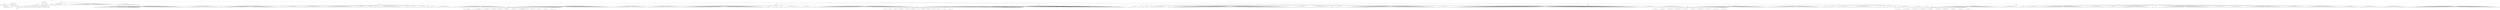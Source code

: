 digraph Tree {
	"t0" [label = "TEI"];
	"t1" [label = "teiHeader"];
	"t2" [label = "fileDesc"];
	"t3" [label = "titleStmt"];
	"t4" [label = "title"];
	"t5" [label = "title"];
	"t6" [label = "title"];
	"t7" [label = "author"];
	"t8" [label = "idno"];
	"t9" [label = "idno"];
	"t10" [label = "persName"];
	"t11" [label = "forename"];
	"t12" [label = "nameLink"];
	"t13" [label = "surname"];
	"t14" [label = "editor"];
	"t15" [label = "publicationStmt"];
	"t16" [label = "publisher"];
	"t17" [label = "idno"];
	"t18" [label = "idno"];
	"t19" [label = "availability"];
	"t20" [label = "licence"];
	"t21" [label = "ab"];
	"t22" [label = "ref"];
	"t23" [label = "sourceDesc"];
	"t24" [label = "bibl"];
	"t25" [label = "name"];
	"t26" [label = "idno"];
	"t27" [label = "idno"];
	"t28" [label = "availability"];
	"t29" [label = "licence"];
	"t30" [label = "ab"];
	"t31" [label = "ref"];
	"t32" [label = "bibl"];
	"t33" [label = "date"];
	"t34" [label = "idno"];
	"t35" [label = "profileDesc"];
	"t36" [label = "particDesc"];
	"t37" [label = "listPerson"];
	"t38" [label = "person"];
	"t39" [label = "persName"];
	"t40" [label = "person"];
	"t41" [label = "persName"];
	"t42" [label = "person"];
	"t43" [label = "persName"];
	"t44" [label = "person"];
	"t45" [label = "persName"];
	"t46" [label = "person"];
	"t47" [label = "persName"];
	"t48" [label = "person"];
	"t49" [label = "persName"];
	"t50" [label = "person"];
	"t51" [label = "persName"];
	"t52" [label = "person"];
	"t53" [label = "persName"];
	"t54" [label = "person"];
	"t55" [label = "persName"];
	"t56" [label = "person"];
	"t57" [label = "persName"];
	"t58" [label = "person"];
	"t59" [label = "persName"];
	"t60" [label = "person"];
	"t61" [label = "persName"];
	"t62" [label = "textClass"];
	"t63" [label = "keywords"];
	"t64" [label = "term"];
	"t65" [label = "term"];
	"t66" [label = "classCode"];
	"t67" [label = "revisionDesc"];
	"t68" [label = "listChange"];
	"t69" [label = "change"];
	"t70" [label = "text"];
	"t71" [label = "front"];
	"t72" [label = "docTitle"];
	"t73" [label = "titlePart"];
	"t74" [label = "titlePart"];
	"t75" [label = "titlePart"];
	"t76" [label = "docDate"];
	"t77" [label = "docAuthor"];
	"t78" [label = "div"];
	"t79" [label = "div"];
	"t80" [label = "p"];
	"t81" [label = "div"];
	"t82" [label = "head"];
	"t83" [label = "l"];
	"t84" [label = "l"];
	"t85" [label = "l"];
	"t86" [label = "l"];
	"t87" [label = "l"];
	"t88" [label = "l"];
	"t89" [label = "div"];
	"t90" [label = "head"];
	"t91" [label = "p"];
	"t92" [label = "div"];
	"t93" [label = "head"];
	"t94" [label = "l"];
	"t95" [label = "l"];
	"t96" [label = "l"];
	"t97" [label = "l"];
	"t98" [label = "l"];
	"t99" [label = "l"];
	"t100" [label = "l"];
	"t101" [label = "l"];
	"t102" [label = "l"];
	"t103" [label = "l"];
	"t104" [label = "l"];
	"t105" [label = "l"];
	"t106" [label = "l"];
	"t107" [label = "l"];
	"t108" [label = "l"];
	"t109" [label = "l"];
	"t110" [label = "l"];
	"t111" [label = "l"];
	"t112" [label = "l"];
	"t113" [label = "l"];
	"t114" [label = "l"];
	"t115" [label = "l"];
	"t116" [label = "l"];
	"t117" [label = "l"];
	"t118" [label = "l"];
	"t119" [label = "l"];
	"t120" [label = "l"];
	"t121" [label = "l"];
	"t122" [label = "l"];
	"t123" [label = "l"];
	"t124" [label = "l"];
	"t125" [label = "l"];
	"t126" [label = "l"];
	"t127" [label = "l"];
	"t128" [label = "l"];
	"t129" [label = "l"];
	"t130" [label = "castList"];
	"t131" [label = "head"];
	"t132" [label = "castItem"];
	"t133" [label = "role"];
	"t134" [label = "castItem"];
	"t135" [label = "role"];
	"t136" [label = "castItem"];
	"t137" [label = "role"];
	"t138" [label = "castItem"];
	"t139" [label = "role"];
	"t140" [label = "castItem"];
	"t141" [label = "role"];
	"t142" [label = "castItem"];
	"t143" [label = "role"];
	"t144" [label = "castItem"];
	"t145" [label = "role"];
	"t146" [label = "castItem"];
	"t147" [label = "role"];
	"t148" [label = "castItem"];
	"t149" [label = "role"];
	"t150" [label = "castItem"];
	"t151" [label = "role"];
	"t152" [label = "castItem"];
	"t153" [label = "role"];
	"t154" [label = "note"];
	"t155" [label = "body"];
	"t156" [label = "div"];
	"t157" [label = "head"];
	"t158" [label = "div"];
	"t159" [label = "head"];
	"t160" [label = "sp"];
	"t161" [label = "speaker"];
	"t162" [label = "note"];
	"t163" [label = "note"];
	"t164" [label = "l"];
	"t165" [label = "l"];
	"t166" [label = "note"];
	"t167" [label = "l"];
	"t168" [label = "note"];
	"t169" [label = "l"];
	"t170" [label = "l"];
	"t171" [label = "l"];
	"t172" [label = "l"];
	"t173" [label = "note"];
	"t174" [label = "l"];
	"t175" [label = "l"];
	"t176" [label = "l"];
	"t177" [label = "l"];
	"t178" [label = "l"];
	"t179" [label = "note"];
	"t180" [label = "l"];
	"t181" [label = "l"];
	"t182" [label = "note"];
	"t183" [label = "l"];
	"t184" [label = "l"];
	"t185" [label = "l"];
	"t186" [label = "note"];
	"t187" [label = "l"];
	"t188" [label = "l"];
	"t189" [label = "l"];
	"t190" [label = "note"];
	"t191" [label = "l"];
	"t192" [label = "note"];
	"t193" [label = "l"];
	"t194" [label = "l"];
	"t195" [label = "l"];
	"t196" [label = "l"];
	"t197" [label = "l"];
	"t198" [label = "note"];
	"t199" [label = "l"];
	"t200" [label = "l"];
	"t201" [label = "note"];
	"t202" [label = "l"];
	"t203" [label = "l"];
	"t204" [label = "l"];
	"t205" [label = "note"];
	"t206" [label = "l"];
	"t207" [label = "note"];
	"t208" [label = "l"];
	"t209" [label = "l"];
	"t210" [label = "note"];
	"t211" [label = "l"];
	"t212" [label = "l"];
	"t213" [label = "l"];
	"t214" [label = "l"];
	"t215" [label = "l"];
	"t216" [label = "l"];
	"t217" [label = "l"];
	"t218" [label = "note"];
	"t219" [label = "l"];
	"t220" [label = "l"];
	"t221" [label = "l"];
	"t222" [label = "l"];
	"t223" [label = "l"];
	"t224" [label = "l"];
	"t225" [label = "l"];
	"t226" [label = "l"];
	"t227" [label = "note"];
	"t228" [label = "l"];
	"t229" [label = "sp"];
	"t230" [label = "speaker"];
	"t231" [label = "l"];
	"t232" [label = "l"];
	"t233" [label = "l"];
	"t234" [label = "l"];
	"t235" [label = "l"];
	"t236" [label = "l"];
	"t237" [label = "note"];
	"t238" [label = "l"];
	"t239" [label = "note"];
	"t240" [label = "l"];
	"t241" [label = "l"];
	"t242" [label = "l"];
	"t243" [label = "l"];
	"t244" [label = "l"];
	"t245" [label = "note"];
	"t246" [label = "l"];
	"t247" [label = "note"];
	"t248" [label = "l"];
	"t249" [label = "l"];
	"t250" [label = "l"];
	"t251" [label = "l"];
	"t252" [label = "l"];
	"t253" [label = "note"];
	"t254" [label = "l"];
	"t255" [label = "l"];
	"t256" [label = "sp"];
	"t257" [label = "speaker"];
	"t258" [label = "note"];
	"t259" [label = "l"];
	"t260" [label = "l"];
	"t261" [label = "l"];
	"t262" [label = "note"];
	"t263" [label = "l"];
	"t264" [label = "l"];
	"t265" [label = "note"];
	"t266" [label = "l"];
	"t267" [label = "l"];
	"t268" [label = "l"];
	"t269" [label = "l"];
	"t270" [label = "l"];
	"t271" [label = "l"];
	"t272" [label = "note"];
	"t273" [label = "l"];
	"t274" [label = "note"];
	"t275" [label = "l"];
	"t276" [label = "l"];
	"t277" [label = "l"];
	"t278" [label = "l"];
	"t279" [label = "l"];
	"t280" [label = "l"];
	"t281" [label = "l"];
	"t282" [label = "l"];
	"t283" [label = "note"];
	"t284" [label = "l"];
	"t285" [label = "l"];
	"t286" [label = "l"];
	"t287" [label = "l"];
	"t288" [label = "note"];
	"t289" [label = "l"];
	"t290" [label = "l"];
	"t291" [label = "note"];
	"t292" [label = "l"];
	"t293" [label = "l"];
	"t294" [label = "l"];
	"t295" [label = "l"];
	"t296" [label = "l"];
	"t297" [label = "l"];
	"t298" [label = "l"];
	"t299" [label = "l"];
	"t300" [label = "l"];
	"t301" [label = "l"];
	"t302" [label = "sp"];
	"t303" [label = "speaker"];
	"t304" [label = "l"];
	"t305" [label = "l"];
	"t306" [label = "sp"];
	"t307" [label = "speaker"];
	"t308" [label = "l"];
	"t309" [label = "l"];
	"t310" [label = "l"];
	"t311" [label = "l"];
	"t312" [label = "l"];
	"t313" [label = "l"];
	"t314" [label = "l"];
	"t315" [label = "l"];
	"t316" [label = "l"];
	"t317" [label = "l"];
	"t318" [label = "l"];
	"t319" [label = "l"];
	"t320" [label = "sp"];
	"t321" [label = "speaker"];
	"t322" [label = "l"];
	"t323" [label = "l"];
	"t324" [label = "l"];
	"t325" [label = "l"];
	"t326" [label = "l"];
	"t327" [label = "l"];
	"t328" [label = "l"];
	"t329" [label = "note"];
	"t330" [label = "l"];
	"t331" [label = "l"];
	"t332" [label = "note"];
	"t333" [label = "l"];
	"t334" [label = "l"];
	"t335" [label = "l"];
	"t336" [label = "l"];
	"t337" [label = "l"];
	"t338" [label = "sp"];
	"t339" [label = "speaker"];
	"t340" [label = "l"];
	"t341" [label = "l"];
	"t342" [label = "l"];
	"t343" [label = "l"];
	"t344" [label = "l"];
	"t345" [label = "l"];
	"t346" [label = "l"];
	"t347" [label = "l"];
	"t348" [label = "l"];
	"t349" [label = "l"];
	"t350" [label = "note"];
	"t351" [label = "l"];
	"t352" [label = "l"];
	"t353" [label = "l"];
	"t354" [label = "l"];
	"t355" [label = "l"];
	"t356" [label = "l"];
	"t357" [label = "l"];
	"t358" [label = "l"];
	"t359" [label = "l"];
	"t360" [label = "l"];
	"t361" [label = "l"];
	"t362" [label = "sp"];
	"t363" [label = "speaker"];
	"t364" [label = "l"];
	"t365" [label = "l"];
	"t366" [label = "l"];
	"t367" [label = "l"];
	"t368" [label = "l"];
	"t369" [label = "note"];
	"t370" [label = "l"];
	"t371" [label = "sp"];
	"t372" [label = "speaker"];
	"t373" [label = "l"];
	"t374" [label = "l"];
	"t375" [label = "l"];
	"t376" [label = "note"];
	"t377" [label = "l"];
	"t378" [label = "sp"];
	"t379" [label = "speaker"];
	"t380" [label = "l"];
	"t381" [label = "note"];
	"t382" [label = "l"];
	"t383" [label = "l"];
	"t384" [label = "l"];
	"t385" [label = "l"];
	"t386" [label = "l"];
	"t387" [label = "note"];
	"t388" [label = "l"];
	"t389" [label = "l"];
	"t390" [label = "l"];
	"t391" [label = "l"];
	"t392" [label = "l"];
	"t393" [label = "l"];
	"t394" [label = "l"];
	"t395" [label = "l"];
	"t396" [label = "l"];
	"t397" [label = "l"];
	"t398" [label = "l"];
	"t399" [label = "l"];
	"t400" [label = "l"];
	"t401" [label = "l"];
	"t402" [label = "sp"];
	"t403" [label = "speaker"];
	"t404" [label = "l"];
	"t405" [label = "note"];
	"t406" [label = "l"];
	"t407" [label = "sp"];
	"t408" [label = "speaker"];
	"t409" [label = "l"];
	"t410" [label = "l"];
	"t411" [label = "l"];
	"t412" [label = "l"];
	"t413" [label = "sp"];
	"t414" [label = "speaker"];
	"t415" [label = "l"];
	"t416" [label = "l"];
	"t417" [label = "l"];
	"t418" [label = "l"];
	"t419" [label = "l"];
	"t420" [label = "l"];
	"t421" [label = "sp"];
	"t422" [label = "speaker"];
	"t423" [label = "l"];
	"t424" [label = "sp"];
	"t425" [label = "speaker"];
	"t426" [label = "l"];
	"t427" [label = "l"];
	"t428" [label = "l"];
	"t429" [label = "sp"];
	"t430" [label = "speaker"];
	"t431" [label = "l"];
	"t432" [label = "l"];
	"t433" [label = "l"];
	"t434" [label = "l"];
	"t435" [label = "l"];
	"t436" [label = "l"];
	"t437" [label = "l"];
	"t438" [label = "l"];
	"t439" [label = "l"];
	"t440" [label = "l"];
	"t441" [label = "l"];
	"t442" [label = "l"];
	"t443" [label = "sp"];
	"t444" [label = "speaker"];
	"t445" [label = "l"];
	"t446" [label = "l"];
	"t447" [label = "l"];
	"t448" [label = "l"];
	"t449" [label = "l"];
	"t450" [label = "l"];
	"t451" [label = "l"];
	"t452" [label = "l"];
	"t453" [label = "note"];
	"t454" [label = "l"];
	"t455" [label = "l"];
	"t456" [label = "l"];
	"t457" [label = "l"];
	"t458" [label = "l"];
	"t459" [label = "l"];
	"t460" [label = "l"];
	"t461" [label = "note"];
	"t462" [label = "l"];
	"t463" [label = "l"];
	"t464" [label = "l"];
	"t465" [label = "note"];
	"t466" [label = "note"];
	"t467" [label = "l"];
	"t468" [label = "l"];
	"t469" [label = "l"];
	"t470" [label = "l"];
	"t471" [label = "l"];
	"t472" [label = "l"];
	"t473" [label = "l"];
	"t474" [label = "l"];
	"t475" [label = "l"];
	"t476" [label = "l"];
	"t477" [label = "l"];
	"t478" [label = "l"];
	"t479" [label = "l"];
	"t480" [label = "l"];
	"t481" [label = "l"];
	"t482" [label = "l"];
	"t483" [label = "l"];
	"t484" [label = "l"];
	"t485" [label = "sp"];
	"t486" [label = "speaker"];
	"t487" [label = "ab"];
	"t488" [label = "lg"];
	"t489" [label = "l"];
	"t490" [label = "note"];
	"t491" [label = "l"];
	"t492" [label = "l"];
	"t493" [label = "note"];
	"t494" [label = "l"];
	"t495" [label = "l"];
	"t496" [label = "lg"];
	"t497" [label = "note"];
	"t498" [label = "l"];
	"t499" [label = "l"];
	"t500" [label = "l"];
	"t501" [label = "l"];
	"t502" [label = "note"];
	"t503" [label = "note"];
	"t504" [label = "l"];
	"t505" [label = "lg"];
	"t506" [label = "l"];
	"t507" [label = "l"];
	"t508" [label = "note"];
	"t509" [label = "l"];
	"t510" [label = "l"];
	"t511" [label = "l"];
	"t512" [label = "lg"];
	"t513" [label = "l"];
	"t514" [label = "l"];
	"t515" [label = "l"];
	"t516" [label = "l"];
	"t517" [label = "l"];
	"t518" [label = "lg"];
	"t519" [label = "l"];
	"t520" [label = "l"];
	"t521" [label = "l"];
	"t522" [label = "l"];
	"t523" [label = "l"];
	"t524" [label = "lg"];
	"t525" [label = "l"];
	"t526" [label = "l"];
	"t527" [label = "l"];
	"t528" [label = "l"];
	"t529" [label = "l"];
	"t530" [label = "lg"];
	"t531" [label = "note"];
	"t532" [label = "l"];
	"t533" [label = "l"];
	"t534" [label = "l"];
	"t535" [label = "l"];
	"t536" [label = "l"];
	"t537" [label = "lg"];
	"t538" [label = "note"];
	"t539" [label = "l"];
	"t540" [label = "l"];
	"t541" [label = "note"];
	"t542" [label = "note"];
	"t543" [label = "l"];
	"t544" [label = "l"];
	"t545" [label = "note"];
	"t546" [label = "l"];
	"t547" [label = "lg"];
	"t548" [label = "l"];
	"t549" [label = "l"];
	"t550" [label = "l"];
	"t551" [label = "l"];
	"t552" [label = "l"];
	"t553" [label = "lg"];
	"t554" [label = "l"];
	"t555" [label = "l"];
	"t556" [label = "l"];
	"t557" [label = "l"];
	"t558" [label = "l"];
	"t559" [label = "lg"];
	"t560" [label = "l"];
	"t561" [label = "l"];
	"t562" [label = "l"];
	"t563" [label = "l"];
	"t564" [label = "l"];
	"t565" [label = "lg"];
	"t566" [label = "l"];
	"t567" [label = "l"];
	"t568" [label = "note"];
	"t569" [label = "l"];
	"t570" [label = "l"];
	"t571" [label = "l"];
	"t572" [label = "div"];
	"t573" [label = "head"];
	"t574" [label = "div"];
	"t575" [label = "head"];
	"t576" [label = "sp"];
	"t577" [label = "speaker"];
	"t578" [label = "l"];
	"t579" [label = "note"];
	"t580" [label = "l"];
	"t581" [label = "l"];
	"t582" [label = "l"];
	"t583" [label = "note"];
	"t584" [label = "l"];
	"t585" [label = "l"];
	"t586" [label = "note"];
	"t587" [label = "l"];
	"t588" [label = "l"];
	"t589" [label = "l"];
	"t590" [label = "l"];
	"t591" [label = "l"];
	"t592" [label = "l"];
	"t593" [label = "l"];
	"t594" [label = "l"];
	"t595" [label = "l"];
	"t596" [label = "l"];
	"t597" [label = "l"];
	"t598" [label = "l"];
	"t599" [label = "l"];
	"t600" [label = "l"];
	"t601" [label = "l"];
	"t602" [label = "l"];
	"t603" [label = "note"];
	"t604" [label = "l"];
	"t605" [label = "l"];
	"t606" [label = "l"];
	"t607" [label = "l"];
	"t608" [label = "l"];
	"t609" [label = "note"];
	"t610" [label = "l"];
	"t611" [label = "note"];
	"t612" [label = "l"];
	"t613" [label = "l"];
	"t614" [label = "note"];
	"t615" [label = "l"];
	"t616" [label = "l"];
	"t617" [label = "l"];
	"t618" [label = "l"];
	"t619" [label = "note"];
	"t620" [label = "l"];
	"t621" [label = "l"];
	"t622" [label = "l"];
	"t623" [label = "l"];
	"t624" [label = "note"];
	"t625" [label = "l"];
	"t626" [label = "l"];
	"t627" [label = "l"];
	"t628" [label = "l"];
	"t629" [label = "l"];
	"t630" [label = "l"];
	"t631" [label = "l"];
	"t632" [label = "l"];
	"t633" [label = "l"];
	"t634" [label = "l"];
	"t635" [label = "l"];
	"t636" [label = "l"];
	"t637" [label = "l"];
	"t638" [label = "l"];
	"t639" [label = "l"];
	"t640" [label = "l"];
	"t641" [label = "l"];
	"t642" [label = "l"];
	"t643" [label = "l"];
	"t644" [label = "l"];
	"t645" [label = "l"];
	"t646" [label = "l"];
	"t647" [label = "l"];
	"t648" [label = "l"];
	"t649" [label = "note"];
	"t650" [label = "l"];
	"t651" [label = "l"];
	"t652" [label = "l"];
	"t653" [label = "l"];
	"t654" [label = "sp"];
	"t655" [label = "speaker"];
	"t656" [label = "l"];
	"t657" [label = "l"];
	"t658" [label = "l"];
	"t659" [label = "l"];
	"t660" [label = "l"];
	"t661" [label = "note"];
	"t662" [label = "l"];
	"t663" [label = "l"];
	"t664" [label = "l"];
	"t665" [label = "l"];
	"t666" [label = "note"];
	"t667" [label = "l"];
	"t668" [label = "l"];
	"t669" [label = "l"];
	"t670" [label = "l"];
	"t671" [label = "note"];
	"t672" [label = "l"];
	"t673" [label = "l"];
	"t674" [label = "l"];
	"t675" [label = "l"];
	"t676" [label = "l"];
	"t677" [label = "l"];
	"t678" [label = "l"];
	"t679" [label = "note"];
	"t680" [label = "l"];
	"t681" [label = "l"];
	"t682" [label = "sp"];
	"t683" [label = "speaker"];
	"t684" [label = "l"];
	"t685" [label = "l"];
	"t686" [label = "l"];
	"t687" [label = "l"];
	"t688" [label = "l"];
	"t689" [label = "l"];
	"t690" [label = "l"];
	"t691" [label = "l"];
	"t692" [label = "l"];
	"t693" [label = "note"];
	"t694" [label = "l"];
	"t695" [label = "l"];
	"t696" [label = "note"];
	"t697" [label = "l"];
	"t698" [label = "l"];
	"t699" [label = "l"];
	"t700" [label = "l"];
	"t701" [label = "l"];
	"t702" [label = "l"];
	"t703" [label = "l"];
	"t704" [label = "l"];
	"t705" [label = "l"];
	"t706" [label = "l"];
	"t707" [label = "l"];
	"t708" [label = "sp"];
	"t709" [label = "speaker"];
	"t710" [label = "l"];
	"t711" [label = "l"];
	"t712" [label = "l"];
	"t713" [label = "l"];
	"t714" [label = "l"];
	"t715" [label = "l"];
	"t716" [label = "l"];
	"t717" [label = "l"];
	"t718" [label = "l"];
	"t719" [label = "l"];
	"t720" [label = "l"];
	"t721" [label = "l"];
	"t722" [label = "l"];
	"t723" [label = "l"];
	"t724" [label = "note"];
	"t725" [label = "l"];
	"t726" [label = "note"];
	"t727" [label = "l"];
	"t728" [label = "l"];
	"t729" [label = "l"];
	"t730" [label = "note"];
	"t731" [label = "note"];
	"t732" [label = "l"];
	"t733" [label = "note"];
	"t734" [label = "l"];
	"t735" [label = "l"];
	"t736" [label = "l"];
	"t737" [label = "note"];
	"t738" [label = "l"];
	"t739" [label = "l"];
	"t740" [label = "l"];
	"t741" [label = "l"];
	"t742" [label = "l"];
	"t743" [label = "l"];
	"t744" [label = "l"];
	"t745" [label = "l"];
	"t746" [label = "l"];
	"t747" [label = "l"];
	"t748" [label = "l"];
	"t749" [label = "l"];
	"t750" [label = "l"];
	"t751" [label = "l"];
	"t752" [label = "note"];
	"t753" [label = "l"];
	"t754" [label = "l"];
	"t755" [label = "l"];
	"t756" [label = "l"];
	"t757" [label = "l"];
	"t758" [label = "l"];
	"t759" [label = "l"];
	"t760" [label = "l"];
	"t761" [label = "l"];
	"t762" [label = "l"];
	"t763" [label = "l"];
	"t764" [label = "l"];
	"t765" [label = "l"];
	"t766" [label = "l"];
	"t767" [label = "l"];
	"t768" [label = "l"];
	"t769" [label = "note"];
	"t770" [label = "note"];
	"t771" [label = "l"];
	"t772" [label = "l"];
	"t773" [label = "sp"];
	"t774" [label = "speaker"];
	"t775" [label = "l"];
	"t776" [label = "note"];
	"t777" [label = "l"];
	"t778" [label = "l"];
	"t779" [label = "sp"];
	"t780" [label = "speaker"];
	"t781" [label = "l"];
	"t782" [label = "note"];
	"t783" [label = "l"];
	"t784" [label = "l"];
	"t785" [label = "sp"];
	"t786" [label = "speaker"];
	"t787" [label = "l"];
	"t788" [label = "l"];
	"t789" [label = "sp"];
	"t790" [label = "speaker"];
	"t791" [label = "l"];
	"t792" [label = "l"];
	"t793" [label = "l"];
	"t794" [label = "l"];
	"t795" [label = "l"];
	"t796" [label = "l"];
	"t797" [label = "l"];
	"t798" [label = "l"];
	"t799" [label = "l"];
	"t800" [label = "l"];
	"t801" [label = "sp"];
	"t802" [label = "speaker"];
	"t803" [label = "l"];
	"t804" [label = "l"];
	"t805" [label = "l"];
	"t806" [label = "l"];
	"t807" [label = "l"];
	"t808" [label = "l"];
	"t809" [label = "l"];
	"t810" [label = "l"];
	"t811" [label = "l"];
	"t812" [label = "l"];
	"t813" [label = "sp"];
	"t814" [label = "speaker"];
	"t815" [label = "l"];
	"t816" [label = "l"];
	"t817" [label = "l"];
	"t818" [label = "l"];
	"t819" [label = "l"];
	"t820" [label = "l"];
	"t821" [label = "l"];
	"t822" [label = "l"];
	"t823" [label = "l"];
	"t824" [label = "l"];
	"t825" [label = "l"];
	"t826" [label = "l"];
	"t827" [label = "l"];
	"t828" [label = "l"];
	"t829" [label = "l"];
	"t830" [label = "l"];
	"t831" [label = "l"];
	"t832" [label = "l"];
	"t833" [label = "l"];
	"t834" [label = "l"];
	"t835" [label = "note"];
	"t836" [label = "l"];
	"t837" [label = "l"];
	"t838" [label = "l"];
	"t839" [label = "l"];
	"t840" [label = "l"];
	"t841" [label = "l"];
	"t842" [label = "note"];
	"t843" [label = "l"];
	"t844" [label = "l"];
	"t845" [label = "l"];
	"t846" [label = "l"];
	"t847" [label = "l"];
	"t848" [label = "l"];
	"t849" [label = "l"];
	"t850" [label = "l"];
	"t851" [label = "l"];
	"t852" [label = "l"];
	"t853" [label = "l"];
	"t854" [label = "l"];
	"t855" [label = "l"];
	"t856" [label = "l"];
	"t857" [label = "l"];
	"t858" [label = "l"];
	"t859" [label = "note"];
	"t860" [label = "l"];
	"t861" [label = "l"];
	"t862" [label = "l"];
	"t863" [label = "l"];
	"t864" [label = "l"];
	"t865" [label = "l"];
	"t866" [label = "l"];
	"t867" [label = "l"];
	"t868" [label = "l"];
	"t869" [label = "l"];
	"t870" [label = "l"];
	"t871" [label = "l"];
	"t872" [label = "l"];
	"t873" [label = "l"];
	"t874" [label = "l"];
	"t875" [label = "l"];
	"t876" [label = "l"];
	"t877" [label = "l"];
	"t878" [label = "l"];
	"t879" [label = "note"];
	"t880" [label = "note"];
	"t881" [label = "l"];
	"t882" [label = "l"];
	"t883" [label = "note"];
	"t884" [label = "l"];
	"t885" [label = "l"];
	"t886" [label = "l"];
	"t887" [label = "l"];
	"t888" [label = "l"];
	"t889" [label = "note"];
	"t890" [label = "l"];
	"t891" [label = "l"];
	"t892" [label = "sp"];
	"t893" [label = "speaker"];
	"t894" [label = "ab"];
	"t895" [label = "lg"];
	"t896" [label = "l"];
	"t897" [label = "l"];
	"t898" [label = "l"];
	"t899" [label = "l"];
	"t900" [label = "lg"];
	"t901" [label = "l"];
	"t902" [label = "l"];
	"t903" [label = "l"];
	"t904" [label = "l"];
	"t905" [label = "lg"];
	"t906" [label = "l"];
	"t907" [label = "l"];
	"t908" [label = "l"];
	"t909" [label = "l"];
	"t910" [label = "lg"];
	"t911" [label = "note"];
	"t912" [label = "l"];
	"t913" [label = "l"];
	"t914" [label = "l"];
	"t915" [label = "l"];
	"t916" [label = "lg"];
	"t917" [label = "l"];
	"t918" [label = "l"];
	"t919" [label = "l"];
	"t920" [label = "l"];
	"t921" [label = "lg"];
	"t922" [label = "note"];
	"t923" [label = "l"];
	"t924" [label = "l"];
	"t925" [label = "l"];
	"t926" [label = "l"];
	"t927" [label = "lg"];
	"t928" [label = "l"];
	"t929" [label = "l"];
	"t930" [label = "l"];
	"t931" [label = "l"];
	"t932" [label = "lg"];
	"t933" [label = "l"];
	"t934" [label = "l"];
	"t935" [label = "l"];
	"t936" [label = "l"];
	"t937" [label = "lg"];
	"t938" [label = "l"];
	"t939" [label = "l"];
	"t940" [label = "l"];
	"t941" [label = "l"];
	"t942" [label = "lg"];
	"t943" [label = "l"];
	"t944" [label = "l"];
	"t945" [label = "l"];
	"t946" [label = "l"];
	"t947" [label = "lg"];
	"t948" [label = "l"];
	"t949" [label = "l"];
	"t950" [label = "l"];
	"t951" [label = "l"];
	"t952" [label = "lg"];
	"t953" [label = "note"];
	"t954" [label = "l"];
	"t955" [label = "l"];
	"t956" [label = "l"];
	"t957" [label = "l"];
	"t958" [label = "lg"];
	"t959" [label = "l"];
	"t960" [label = "l"];
	"t961" [label = "l"];
	"t962" [label = "l"];
	"t963" [label = "div"];
	"t964" [label = "head"];
	"t965" [label = "div"];
	"t966" [label = "head"];
	"t967" [label = "sp"];
	"t968" [label = "speaker"];
	"t969" [label = "l"];
	"t970" [label = "l"];
	"t971" [label = "note"];
	"t972" [label = "l"];
	"t973" [label = "l"];
	"t974" [label = "l"];
	"t975" [label = "l"];
	"t976" [label = "l"];
	"t977" [label = "l"];
	"t978" [label = "l"];
	"t979" [label = "l"];
	"t980" [label = "l"];
	"t981" [label = "l"];
	"t982" [label = "l"];
	"t983" [label = "l"];
	"t984" [label = "l"];
	"t985" [label = "l"];
	"t986" [label = "l"];
	"t987" [label = "note"];
	"t988" [label = "l"];
	"t989" [label = "l"];
	"t990" [label = "l"];
	"t991" [label = "l"];
	"t992" [label = "l"];
	"t993" [label = "l"];
	"t994" [label = "l"];
	"t995" [label = "note"];
	"t996" [label = "l"];
	"t997" [label = "l"];
	"t998" [label = "l"];
	"t999" [label = "note"];
	"t1000" [label = "l"];
	"t1001" [label = "l"];
	"t1002" [label = "l"];
	"t1003" [label = "l"];
	"t1004" [label = "l"];
	"t1005" [label = "l"];
	"t1006" [label = "l"];
	"t1007" [label = "l"];
	"t1008" [label = "note"];
	"t1009" [label = "l"];
	"t1010" [label = "l"];
	"t1011" [label = "l"];
	"t1012" [label = "l"];
	"t1013" [label = "l"];
	"t1014" [label = "l"];
	"t1015" [label = "l"];
	"t1016" [label = "l"];
	"t1017" [label = "l"];
	"t1018" [label = "l"];
	"t1019" [label = "l"];
	"t1020" [label = "l"];
	"t1021" [label = "l"];
	"t1022" [label = "l"];
	"t1023" [label = "l"];
	"t1024" [label = "l"];
	"t1025" [label = "l"];
	"t1026" [label = "l"];
	"t1027" [label = "l"];
	"t1028" [label = "l"];
	"t1029" [label = "l"];
	"t1030" [label = "l"];
	"t1031" [label = "l"];
	"t1032" [label = "note"];
	"t1033" [label = "l"];
	"t1034" [label = "l"];
	"t1035" [label = "note"];
	"t1036" [label = "l"];
	"t1037" [label = "l"];
	"t1038" [label = "note"];
	"t1039" [label = "l"];
	"t1040" [label = "note"];
	"t1041" [label = "l"];
	"t1042" [label = "l"];
	"t1043" [label = "l"];
	"t1044" [label = "l"];
	"t1045" [label = "l"];
	"t1046" [label = "l"];
	"t1047" [label = "l"];
	"t1048" [label = "l"];
	"t1049" [label = "l"];
	"t1050" [label = "l"];
	"t1051" [label = "l"];
	"t1052" [label = "l"];
	"t1053" [label = "l"];
	"t1054" [label = "l"];
	"t1055" [label = "l"];
	"t1056" [label = "l"];
	"t1057" [label = "note"];
	"t1058" [label = "l"];
	"t1059" [label = "l"];
	"t1060" [label = "l"];
	"t1061" [label = "note"];
	"t1062" [label = "l"];
	"t1063" [label = "l"];
	"t1064" [label = "l"];
	"t1065" [label = "l"];
	"t1066" [label = "l"];
	"t1067" [label = "l"];
	"t1068" [label = "l"];
	"t1069" [label = "l"];
	"t1070" [label = "l"];
	"t1071" [label = "l"];
	"t1072" [label = "l"];
	"t1073" [label = "note"];
	"t1074" [label = "l"];
	"t1075" [label = "l"];
	"t1076" [label = "l"];
	"t1077" [label = "l"];
	"t1078" [label = "note"];
	"t1079" [label = "l"];
	"t1080" [label = "l"];
	"t1081" [label = "l"];
	"t1082" [label = "note"];
	"t1083" [label = "note"];
	"t1084" [label = "l"];
	"t1085" [label = "l"];
	"t1086" [label = "l"];
	"t1087" [label = "l"];
	"t1088" [label = "note"];
	"t1089" [label = "l"];
	"t1090" [label = "l"];
	"t1091" [label = "l"];
	"t1092" [label = "note"];
	"t1093" [label = "l"];
	"t1094" [label = "l"];
	"t1095" [label = "l"];
	"t1096" [label = "l"];
	"t1097" [label = "note"];
	"t1098" [label = "l"];
	"t1099" [label = "l"];
	"t1100" [label = "l"];
	"t1101" [label = "l"];
	"t1102" [label = "l"];
	"t1103" [label = "l"];
	"t1104" [label = "l"];
	"t1105" [label = "l"];
	"t1106" [label = "note"];
	"t1107" [label = "l"];
	"t1108" [label = "l"];
	"t1109" [label = "l"];
	"t1110" [label = "l"];
	"t1111" [label = "l"];
	"t1112" [label = "note"];
	"t1113" [label = "l"];
	"t1114" [label = "l"];
	"t1115" [label = "l"];
	"t1116" [label = "l"];
	"t1117" [label = "l"];
	"t1118" [label = "l"];
	"t1119" [label = "l"];
	"t1120" [label = "l"];
	"t1121" [label = "note"];
	"t1122" [label = "l"];
	"t1123" [label = "l"];
	"t1124" [label = "l"];
	"t1125" [label = "l"];
	"t1126" [label = "l"];
	"t1127" [label = "l"];
	"t1128" [label = "sp"];
	"t1129" [label = "speaker"];
	"t1130" [label = "l"];
	"t1131" [label = "l"];
	"t1132" [label = "l"];
	"t1133" [label = "l"];
	"t1134" [label = "l"];
	"t1135" [label = "l"];
	"t1136" [label = "sp"];
	"t1137" [label = "speaker"];
	"t1138" [label = "l"];
	"t1139" [label = "l"];
	"t1140" [label = "sp"];
	"t1141" [label = "speaker"];
	"t1142" [label = "l"];
	"t1143" [label = "l"];
	"t1144" [label = "l"];
	"t1145" [label = "l"];
	"t1146" [label = "sp"];
	"t1147" [label = "speaker"];
	"t1148" [label = "l"];
	"t1149" [label = "l"];
	"t1150" [label = "l"];
	"t1151" [label = "l"];
	"t1152" [label = "note"];
	"t1153" [label = "l"];
	"t1154" [label = "l"];
	"t1155" [label = "note"];
	"t1156" [label = "l"];
	"t1157" [label = "l"];
	"t1158" [label = "l"];
	"t1159" [label = "l"];
	"t1160" [label = "sp"];
	"t1161" [label = "speaker"];
	"t1162" [label = "l"];
	"t1163" [label = "l"];
	"t1164" [label = "l"];
	"t1165" [label = "l"];
	"t1166" [label = "l"];
	"t1167" [label = "l"];
	"t1168" [label = "l"];
	"t1169" [label = "l"];
	"t1170" [label = "l"];
	"t1171" [label = "l"];
	"t1172" [label = "note"];
	"t1173" [label = "l"];
	"t1174" [label = "l"];
	"t1175" [label = "l"];
	"t1176" [label = "l"];
	"t1177" [label = "l"];
	"t1178" [label = "l"];
	"t1179" [label = "l"];
	"t1180" [label = "l"];
	"t1181" [label = "l"];
	"t1182" [label = "l"];
	"t1183" [label = "l"];
	"t1184" [label = "l"];
	"t1185" [label = "l"];
	"t1186" [label = "l"];
	"t1187" [label = "l"];
	"t1188" [label = "l"];
	"t1189" [label = "l"];
	"t1190" [label = "l"];
	"t1191" [label = "l"];
	"t1192" [label = "l"];
	"t1193" [label = "l"];
	"t1194" [label = "l"];
	"t1195" [label = "l"];
	"t1196" [label = "l"];
	"t1197" [label = "l"];
	"t1198" [label = "l"];
	"t1199" [label = "l"];
	"t1200" [label = "note"];
	"t1201" [label = "l"];
	"t1202" [label = "l"];
	"t1203" [label = "l"];
	"t1204" [label = "l"];
	"t1205" [label = "note"];
	"t1206" [label = "l"];
	"t1207" [label = "note"];
	"t1208" [label = "l"];
	"t1209" [label = "note"];
	"t1210" [label = "l"];
	"t1211" [label = "l"];
	"t1212" [label = "l"];
	"t1213" [label = "l"];
	"t1214" [label = "note"];
	"t1215" [label = "l"];
	"t1216" [label = "l"];
	"t1217" [label = "l"];
	"t1218" [label = "l"];
	"t1219" [label = "l"];
	"t1220" [label = "l"];
	"t1221" [label = "l"];
	"t1222" [label = "l"];
	"t1223" [label = "l"];
	"t1224" [label = "note"];
	"t1225" [label = "l"];
	"t1226" [label = "l"];
	"t1227" [label = "l"];
	"t1228" [label = "l"];
	"t1229" [label = "note"];
	"t1230" [label = "l"];
	"t1231" [label = "note"];
	"t1232" [label = "note"];
	"t1233" [label = "l"];
	"t1234" [label = "l"];
	"t1235" [label = "l"];
	"t1236" [label = "l"];
	"t1237" [label = "l"];
	"t1238" [label = "l"];
	"t1239" [label = "l"];
	"t1240" [label = "note"];
	"t1241" [label = "l"];
	"t1242" [label = "l"];
	"t1243" [label = "l"];
	"t1244" [label = "l"];
	"t1245" [label = "l"];
	"t1246" [label = "l"];
	"t1247" [label = "l"];
	"t1248" [label = "l"];
	"t1249" [label = "l"];
	"t1250" [label = "l"];
	"t1251" [label = "l"];
	"t1252" [label = "l"];
	"t1253" [label = "l"];
	"t1254" [label = "note"];
	"t1255" [label = "l"];
	"t1256" [label = "sp"];
	"t1257" [label = "speaker"];
	"t1258" [label = "l"];
	"t1259" [label = "note"];
	"t1260" [label = "l"];
	"t1261" [label = "l"];
	"t1262" [label = "l"];
	"t1263" [label = "l"];
	"t1264" [label = "l"];
	"t1265" [label = "l"];
	"t1266" [label = "l"];
	"t1267" [label = "note"];
	"t1268" [label = "l"];
	"t1269" [label = "l"];
	"t1270" [label = "sp"];
	"t1271" [label = "speaker"];
	"t1272" [label = "l"];
	"t1273" [label = "l"];
	"t1274" [label = "l"];
	"t1275" [label = "l"];
	"t1276" [label = "l"];
	"t1277" [label = "l"];
	"t1278" [label = "l"];
	"t1279" [label = "l"];
	"t1280" [label = "note"];
	"t1281" [label = "l"];
	"t1282" [label = "l"];
	"t1283" [label = "l"];
	"t1284" [label = "l"];
	"t1285" [label = "l"];
	"t1286" [label = "l"];
	"t1287" [label = "sp"];
	"t1288" [label = "speaker"];
	"t1289" [label = "l"];
	"t1290" [label = "l"];
	"t1291" [label = "sp"];
	"t1292" [label = "speaker"];
	"t1293" [label = "l"];
	"t1294" [label = "l"];
	"t1295" [label = "l"];
	"t1296" [label = "l"];
	"t1297" [label = "l"];
	"t1298" [label = "l"];
	"t1299" [label = "sp"];
	"t1300" [label = "speaker"];
	"t1301" [label = "l"];
	"t1302" [label = "l"];
	"t1303" [label = "l"];
	"t1304" [label = "l"];
	"t1305" [label = "l"];
	"t1306" [label = "l"];
	"t1307" [label = "l"];
	"t1308" [label = "l"];
	"t1309" [label = "l"];
	"t1310" [label = "l"];
	"t1311" [label = "l"];
	"t1312" [label = "l"];
	"t1313" [label = "note"];
	"t1314" [label = "l"];
	"t1315" [label = "l"];
	"t1316" [label = "note"];
	"t1317" [label = "l"];
	"t1318" [label = "l"];
	"t1319" [label = "l"];
	"t1320" [label = "l"];
	"t1321" [label = "l"];
	"t1322" [label = "l"];
	"t1323" [label = "l"];
	"t1324" [label = "l"];
	"t1325" [label = "l"];
	"t1326" [label = "l"];
	"t1327" [label = "l"];
	"t1328" [label = "l"];
	"t1329" [label = "l"];
	"t1330" [label = "l"];
	"t1331" [label = "l"];
	"t1332" [label = "l"];
	"t1333" [label = "note"];
	"t1334" [label = "note"];
	"t1335" [label = "l"];
	"t1336" [label = "l"];
	"t1337" [label = "l"];
	"t1338" [label = "note"];
	"t1339" [label = "l"];
	"t1340" [label = "l"];
	"t1341" [label = "note"];
	"t1342" [label = "l"];
	"t1343" [label = "l"];
	"t1344" [label = "l"];
	"t1345" [label = "note"];
	"t1346" [label = "l"];
	"t1347" [label = "note"];
	"t1348" [label = "l"];
	"t1349" [label = "l"];
	"t1350" [label = "l"];
	"t1351" [label = "l"];
	"t1352" [label = "l"];
	"t1353" [label = "l"];
	"t1354" [label = "l"];
	"t1355" [label = "l"];
	"t1356" [label = "l"];
	"t1357" [label = "l"];
	"t1358" [label = "l"];
	"t1359" [label = "note"];
	"t1360" [label = "l"];
	"t1361" [label = "l"];
	"t1362" [label = "note"];
	"t1363" [label = "l"];
	"t1364" [label = "l"];
	"t1365" [label = "l"];
	"t1366" [label = "note"];
	"t1367" [label = "l"];
	"t1368" [label = "l"];
	"t1369" [label = "l"];
	"t1370" [label = "sp"];
	"t1371" [label = "speaker"];
	"t1372" [label = "l"];
	"t1373" [label = "l"];
	"t1374" [label = "l"];
	"t1375" [label = "l"];
	"t1376" [label = "note"];
	"t1377" [label = "l"];
	"t1378" [label = "l"];
	"t1379" [label = "l"];
	"t1380" [label = "l"];
	"t1381" [label = "sp"];
	"t1382" [label = "speaker"];
	"t1383" [label = "note"];
	"t1384" [label = "l"];
	"t1385" [label = "l"];
	"t1386" [label = "l"];
	"t1387" [label = "l"];
	"t1388" [label = "l"];
	"t1389" [label = "l"];
	"t1390" [label = "l"];
	"t1391" [label = "l"];
	"t1392" [label = "l"];
	"t1393" [label = "l"];
	"t1394" [label = "note"];
	"t1395" [label = "l"];
	"t1396" [label = "l"];
	"t1397" [label = "l"];
	"t1398" [label = "l"];
	"t1399" [label = "l"];
	"t1400" [label = "l"];
	"t1401" [label = "l"];
	"t1402" [label = "l"];
	"t1403" [label = "l"];
	"t1404" [label = "l"];
	"t1405" [label = "l"];
	"t1406" [label = "l"];
	"t1407" [label = "l"];
	"t1408" [label = "l"];
	"t1409" [label = "note"];
	"t1410" [label = "l"];
	"t1411" [label = "note"];
	"t1412" [label = "l"];
	"t1413" [label = "l"];
	"t1414" [label = "l"];
	"t1415" [label = "l"];
	"t1416" [label = "l"];
	"t1417" [label = "l"];
	"t1418" [label = "l"];
	"t1419" [label = "l"];
	"t1420" [label = "note"];
	"t1421" [label = "l"];
	"t1422" [label = "l"];
	"t1423" [label = "note"];
	"t1424" [label = "l"];
	"t1425" [label = "l"];
	"t1426" [label = "l"];
	"t1427" [label = "l"];
	"t1428" [label = "l"];
	"t1429" [label = "l"];
	"t1430" [label = "l"];
	"t1431" [label = "l"];
	"t1432" [label = "l"];
	"t1433" [label = "l"];
	"t1434" [label = "l"];
	"t1435" [label = "l"];
	"t1436" [label = "l"];
	"t1437" [label = "l"];
	"t1438" [label = "l"];
	"t1439" [label = "l"];
	"t1440" [label = "l"];
	"t1441" [label = "l"];
	"t1442" [label = "note"];
	"t1443" [label = "l"];
	"t1444" [label = "l"];
	"t1445" [label = "note"];
	"t1446" [label = "l"];
	"t1447" [label = "l"];
	"t1448" [label = "l"];
	"t1449" [label = "l"];
	"t1450" [label = "l"];
	"t1451" [label = "l"];
	"t1452" [label = "l"];
	"t1453" [label = "l"];
	"t1454" [label = "l"];
	"t1455" [label = "l"];
	"t1456" [label = "l"];
	"t1457" [label = "note"];
	"t1458" [label = "l"];
	"t1459" [label = "note"];
	"t1460" [label = "l"];
	"t1461" [label = "l"];
	"t1462" [label = "note"];
	"t1463" [label = "l"];
	"t1464" [label = "l"];
	"t1465" [label = "l"];
	"t1466" [label = "l"];
	"t1467" [label = "l"];
	"t1468" [label = "l"];
	"t1469" [label = "note"];
	"t1470" [label = "note"];
	"t1471" [label = "l"];
	"t1472" [label = "note"];
	"t1473" [label = "l"];
	"t1474" [label = "l"];
	"t1475" [label = "l"];
	"t1476" [label = "l"];
	"t1477" [label = "l"];
	"t1478" [label = "l"];
	"t1479" [label = "note"];
	"t1480" [label = "note"];
	"t1481" [label = "l"];
	"t1482" [label = "note"];
	"t1483" [label = "l"];
	"t1484" [label = "l"];
	"t1485" [label = "l"];
	"t1486" [label = "l"];
	"t1487" [label = "l"];
	"t1488" [label = "l"];
	"t1489" [label = "l"];
	"t1490" [label = "l"];
	"t1491" [label = "l"];
	"t1492" [label = "l"];
	"t1493" [label = "l"];
	"t1494" [label = "l"];
	"t1495" [label = "l"];
	"t1496" [label = "l"];
	"t1497" [label = "l"];
	"t1498" [label = "note"];
	"t1499" [label = "l"];
	"t1500" [label = "l"];
	"t1501" [label = "l"];
	"t1502" [label = "l"];
	"t1503" [label = "l"];
	"t1504" [label = "l"];
	"t1505" [label = "note"];
	"t1506" [label = "l"];
	"t1507" [label = "l"];
	"t1508" [label = "l"];
	"t1509" [label = "l"];
	"t1510" [label = "note"];
	"t1511" [label = "l"];
	"t1512" [label = "l"];
	"t1513" [label = "l"];
	"t1514" [label = "l"];
	"t1515" [label = "l"];
	"t1516" [label = "l"];
	"t1517" [label = "l"];
	"t1518" [label = "note"];
	"t1519" [label = "l"];
	"t1520" [label = "l"];
	"t1521" [label = "note"];
	"t1522" [label = "l"];
	"t1523" [label = "l"];
	"t1524" [label = "l"];
	"t1525" [label = "l"];
	"t1526" [label = "l"];
	"t1527" [label = "sp"];
	"t1528" [label = "speaker"];
	"t1529" [label = "l"];
	"t1530" [label = "l"];
	"t1531" [label = "l"];
	"t1532" [label = "l"];
	"t1533" [label = "l"];
	"t1534" [label = "l"];
	"t1535" [label = "l"];
	"t1536" [label = "l"];
	"t1537" [label = "l"];
	"t1538" [label = "l"];
	"t1539" [label = "l"];
	"t1540" [label = "sp"];
	"t1541" [label = "speaker"];
	"t1542" [label = "l"];
	"t1543" [label = "l"];
	"t1544" [label = "note"];
	"t1545" [label = "l"];
	"t1546" [label = "l"];
	"t1547" [label = "l"];
	"t1548" [label = "l"];
	"t1549" [label = "l"];
	"t1550" [label = "note"];
	"t1551" [label = "l"];
	"t1552" [label = "l"];
	"t1553" [label = "l"];
	"t1554" [label = "note"];
	"t1555" [label = "l"];
	"t1556" [label = "l"];
	"t1557" [label = "note"];
	"t1558" [label = "l"];
	"t1559" [label = "l"];
	"t1560" [label = "l"];
	"t1561" [label = "l"];
	"t1562" [label = "l"];
	"t1563" [label = "sp"];
	"t1564" [label = "speaker"];
	"t1565" [label = "ab"];
	"t1566" [label = "lg"];
	"t1567" [label = "l"];
	"t1568" [label = "l"];
	"t1569" [label = "l"];
	"t1570" [label = "l"];
	"t1571" [label = "l"];
	"t1572" [label = "l"];
	"t1573" [label = "lg"];
	"t1574" [label = "l"];
	"t1575" [label = "l"];
	"t1576" [label = "l"];
	"t1577" [label = "l"];
	"t1578" [label = "l"];
	"t1579" [label = "l"];
	"t1580" [label = "lg"];
	"t1581" [label = "l"];
	"t1582" [label = "l"];
	"t1583" [label = "l"];
	"t1584" [label = "l"];
	"t1585" [label = "l"];
	"t1586" [label = "l"];
	"t1587" [label = "lg"];
	"t1588" [label = "l"];
	"t1589" [label = "l"];
	"t1590" [label = "l"];
	"t1591" [label = "l"];
	"t1592" [label = "l"];
	"t1593" [label = "l"];
	"t1594" [label = "lg"];
	"t1595" [label = "l"];
	"t1596" [label = "l"];
	"t1597" [label = "l"];
	"t1598" [label = "l"];
	"t1599" [label = "l"];
	"t1600" [label = "l"];
	"t1601" [label = "lg"];
	"t1602" [label = "l"];
	"t1603" [label = "l"];
	"t1604" [label = "l"];
	"t1605" [label = "l"];
	"t1606" [label = "l"];
	"t1607" [label = "l"];
	"t1608" [label = "lg"];
	"t1609" [label = "l"];
	"t1610" [label = "l"];
	"t1611" [label = "l"];
	"t1612" [label = "l"];
	"t1613" [label = "l"];
	"t1614" [label = "l"];
	"t1615" [label = "lg"];
	"t1616" [label = "l"];
	"t1617" [label = "l"];
	"t1618" [label = "l"];
	"t1619" [label = "l"];
	"t1620" [label = "l"];
	"t1621" [label = "l"];
	"t1622" [label = "lg"];
	"t1623" [label = "l"];
	"t1624" [label = "l"];
	"t1625" [label = "l"];
	"t1626" [label = "l"];
	"t1627" [label = "l"];
	"t1628" [label = "l"];
	"t1629" [label = "lg"];
	"t1630" [label = "l"];
	"t1631" [label = "l"];
	"t1632" [label = "l"];
	"t1633" [label = "l"];
	"t1634" [label = "l"];
	"t1635" [label = "l"];
	"t1636" [label = "div"];
	"t1637" [label = "head"];
	"t1638" [label = "div"];
	"t1639" [label = "head"];
	"t1640" [label = "sp"];
	"t1641" [label = "speaker"];
	"t1642" [label = "l"];
	"t1643" [label = "l"];
	"t1644" [label = "l"];
	"t1645" [label = "l"];
	"t1646" [label = "l"];
	"t1647" [label = "l"];
	"t1648" [label = "l"];
	"t1649" [label = "l"];
	"t1650" [label = "l"];
	"t1651" [label = "l"];
	"t1652" [label = "l"];
	"t1653" [label = "l"];
	"t1654" [label = "l"];
	"t1655" [label = "note"];
	"t1656" [label = "l"];
	"t1657" [label = "l"];
	"t1658" [label = "l"];
	"t1659" [label = "note"];
	"t1660" [label = "l"];
	"t1661" [label = "l"];
	"t1662" [label = "l"];
	"t1663" [label = "l"];
	"t1664" [label = "l"];
	"t1665" [label = "l"];
	"t1666" [label = "l"];
	"t1667" [label = "l"];
	"t1668" [label = "l"];
	"t1669" [label = "l"];
	"t1670" [label = "l"];
	"t1671" [label = "l"];
	"t1672" [label = "l"];
	"t1673" [label = "l"];
	"t1674" [label = "l"];
	"t1675" [label = "l"];
	"t1676" [label = "l"];
	"t1677" [label = "l"];
	"t1678" [label = "l"];
	"t1679" [label = "l"];
	"t1680" [label = "l"];
	"t1681" [label = "note"];
	"t1682" [label = "l"];
	"t1683" [label = "l"];
	"t1684" [label = "l"];
	"t1685" [label = "l"];
	"t1686" [label = "l"];
	"t1687" [label = "l"];
	"t1688" [label = "l"];
	"t1689" [label = "l"];
	"t1690" [label = "l"];
	"t1691" [label = "note"];
	"t1692" [label = "note"];
	"t1693" [label = "l"];
	"t1694" [label = "note"];
	"t1695" [label = "l"];
	"t1696" [label = "l"];
	"t1697" [label = "l"];
	"t1698" [label = "l"];
	"t1699" [label = "l"];
	"t1700" [label = "sp"];
	"t1701" [label = "speaker"];
	"t1702" [label = "note"];
	"t1703" [label = "l"];
	"t1704" [label = "l"];
	"t1705" [label = "l"];
	"t1706" [label = "l"];
	"t1707" [label = "l"];
	"t1708" [label = "l"];
	"t1709" [label = "l"];
	"t1710" [label = "l"];
	"t1711" [label = "l"];
	"t1712" [label = "l"];
	"t1713" [label = "l"];
	"t1714" [label = "l"];
	"t1715" [label = "l"];
	"t1716" [label = "l"];
	"t1717" [label = "l"];
	"t1718" [label = "l"];
	"t1719" [label = "l"];
	"t1720" [label = "l"];
	"t1721" [label = "l"];
	"t1722" [label = "note"];
	"t1723" [label = "l"];
	"t1724" [label = "l"];
	"t1725" [label = "l"];
	"t1726" [label = "l"];
	"t1727" [label = "l"];
	"t1728" [label = "l"];
	"t1729" [label = "l"];
	"t1730" [label = "l"];
	"t1731" [label = "l"];
	"t1732" [label = "l"];
	"t1733" [label = "l"];
	"t1734" [label = "l"];
	"t1735" [label = "l"];
	"t1736" [label = "note"];
	"t1737" [label = "l"];
	"t1738" [label = "l"];
	"t1739" [label = "l"];
	"t1740" [label = "l"];
	"t1741" [label = "l"];
	"t1742" [label = "l"];
	"t1743" [label = "sp"];
	"t1744" [label = "speaker"];
	"t1745" [label = "l"];
	"t1746" [label = "sp"];
	"t1747" [label = "speaker"];
	"t1748" [label = "l"];
	"t1749" [label = "l"];
	"t1750" [label = "l"];
	"t1751" [label = "l"];
	"t1752" [label = "l"];
	"t1753" [label = "l"];
	"t1754" [label = "l"];
	"t1755" [label = "sp"];
	"t1756" [label = "speaker"];
	"t1757" [label = "l"];
	"t1758" [label = "l"];
	"t1759" [label = "l"];
	"t1760" [label = "l"];
	"t1761" [label = "l"];
	"t1762" [label = "l"];
	"t1763" [label = "l"];
	"t1764" [label = "note"];
	"t1765" [label = "l"];
	"t1766" [label = "sp"];
	"t1767" [label = "speaker"];
	"t1768" [label = "l"];
	"t1769" [label = "l"];
	"t1770" [label = "l"];
	"t1771" [label = "l"];
	"t1772" [label = "l"];
	"t1773" [label = "l"];
	"t1774" [label = "l"];
	"t1775" [label = "l"];
	"t1776" [label = "l"];
	"t1777" [label = "l"];
	"t1778" [label = "l"];
	"t1779" [label = "l"];
	"t1780" [label = "l"];
	"t1781" [label = "l"];
	"t1782" [label = "l"];
	"t1783" [label = "l"];
	"t1784" [label = "l"];
	"t1785" [label = "sp"];
	"t1786" [label = "speaker"];
	"t1787" [label = "l"];
	"t1788" [label = "sp"];
	"t1789" [label = "speaker"];
	"t1790" [label = "l"];
	"t1791" [label = "note"];
	"t1792" [label = "l"];
	"t1793" [label = "sp"];
	"t1794" [label = "speaker"];
	"t1795" [label = "l"];
	"t1796" [label = "sp"];
	"t1797" [label = "speaker"];
	"t1798" [label = "l"];
	"t1799" [label = "l"];
	"t1800" [label = "l"];
	"t1801" [label = "l"];
	"t1802" [label = "sp"];
	"t1803" [label = "speaker"];
	"t1804" [label = "l"];
	"t1805" [label = "sp"];
	"t1806" [label = "speaker"];
	"t1807" [label = "note"];
	"t1808" [label = "l"];
	"t1809" [label = "l"];
	"t1810" [label = "l"];
	"t1811" [label = "l"];
	"t1812" [label = "l"];
	"t1813" [label = "l"];
	"t1814" [label = "l"];
	"t1815" [label = "l"];
	"t1816" [label = "l"];
	"t1817" [label = "sp"];
	"t1818" [label = "speaker"];
	"t1819" [label = "l"];
	"t1820" [label = "l"];
	"t1821" [label = "l"];
	"t1822" [label = "l"];
	"t1823" [label = "l"];
	"t1824" [label = "l"];
	"t1825" [label = "l"];
	"t1826" [label = "l"];
	"t1827" [label = "sp"];
	"t1828" [label = "speaker"];
	"t1829" [label = "l"];
	"t1830" [label = "l"];
	"t1831" [label = "l"];
	"t1832" [label = "l"];
	"t1833" [label = "sp"];
	"t1834" [label = "speaker"];
	"t1835" [label = "ab"];
	"t1836" [label = "lg"];
	"t1837" [label = "l"];
	"t1838" [label = "l"];
	"t1839" [label = "l"];
	"t1840" [label = "l"];
	"t1841" [label = "l"];
	"t1842" [label = "l"];
	"t1843" [label = "lg"];
	"t1844" [label = "l"];
	"t1845" [label = "l"];
	"t1846" [label = "l"];
	"t1847" [label = "l"];
	"t1848" [label = "note"];
	"t1849" [label = "l"];
	"t1850" [label = "l"];
	"t1851" [label = "lg"];
	"t1852" [label = "l"];
	"t1853" [label = "l"];
	"t1854" [label = "l"];
	"t1855" [label = "l"];
	"t1856" [label = "l"];
	"t1857" [label = "l"];
	"t1858" [label = "lg"];
	"t1859" [label = "l"];
	"t1860" [label = "l"];
	"t1861" [label = "l"];
	"t1862" [label = "l"];
	"t1863" [label = "l"];
	"t1864" [label = "l"];
	"t1865" [label = "lg"];
	"t1866" [label = "l"];
	"t1867" [label = "l"];
	"t1868" [label = "l"];
	"t1869" [label = "l"];
	"t1870" [label = "l"];
	"t1871" [label = "l"];
	"t1872" [label = "lg"];
	"t1873" [label = "l"];
	"t1874" [label = "l"];
	"t1875" [label = "l"];
	"t1876" [label = "l"];
	"t1877" [label = "l"];
	"t1878" [label = "l"];
	"t1879" [label = "lg"];
	"t1880" [label = "l"];
	"t1881" [label = "l"];
	"t1882" [label = "l"];
	"t1883" [label = "l"];
	"t1884" [label = "l"];
	"t1885" [label = "l"];
	"t1886" [label = "lg"];
	"t1887" [label = "l"];
	"t1888" [label = "l"];
	"t1889" [label = "l"];
	"t1890" [label = "l"];
	"t1891" [label = "l"];
	"t1892" [label = "l"];
	"t1893" [label = "lg"];
	"t1894" [label = "l"];
	"t1895" [label = "l"];
	"t1896" [label = "l"];
	"t1897" [label = "l"];
	"t1898" [label = "l"];
	"t1899" [label = "l"];
	"t1900" [label = "lg"];
	"t1901" [label = "l"];
	"t1902" [label = "l"];
	"t1903" [label = "l"];
	"t1904" [label = "l"];
	"t1905" [label = "l"];
	"t1906" [label = "l"];
	"t1907" [label = "div"];
	"t1908" [label = "head"];
	"t1909" [label = "div"];
	"t1910" [label = "head"];
	"t1911" [label = "sp"];
	"t1912" [label = "speaker"];
	"t1913" [label = "l"];
	"t1914" [label = "l"];
	"t1915" [label = "note"];
	"t1916" [label = "l"];
	"t1917" [label = "l"];
	"t1918" [label = "l"];
	"t1919" [label = "l"];
	"t1920" [label = "l"];
	"t1921" [label = "l"];
	"t1922" [label = "l"];
	"t1923" [label = "note"];
	"t1924" [label = "l"];
	"t1925" [label = "l"];
	"t1926" [label = "l"];
	"t1927" [label = "l"];
	"t1928" [label = "note"];
	"t1929" [label = "l"];
	"t1930" [label = "l"];
	"t1931" [label = "l"];
	"t1932" [label = "l"];
	"t1933" [label = "l"];
	"t1934" [label = "l"];
	"t1935" [label = "l"];
	"t1936" [label = "l"];
	"t1937" [label = "l"];
	"t1938" [label = "l"];
	"t1939" [label = "l"];
	"t1940" [label = "note"];
	"t1941" [label = "l"];
	"t1942" [label = "l"];
	"t1943" [label = "l"];
	"t1944" [label = "l"];
	"t1945" [label = "l"];
	"t1946" [label = "l"];
	"t1947" [label = "l"];
	"t1948" [label = "l"];
	"t1949" [label = "l"];
	"t1950" [label = "l"];
	"t1951" [label = "note"];
	"t1952" [label = "l"];
	"t1953" [label = "l"];
	"t1954" [label = "l"];
	"t1955" [label = "l"];
	"t1956" [label = "l"];
	"t1957" [label = "l"];
	"t1958" [label = "l"];
	"t1959" [label = "l"];
	"t1960" [label = "l"];
	"t1961" [label = "sp"];
	"t1962" [label = "speaker"];
	"t1963" [label = "l"];
	"t1964" [label = "l"];
	"t1965" [label = "l"];
	"t1966" [label = "l"];
	"t1967" [label = "l"];
	"t1968" [label = "l"];
	"t1969" [label = "l"];
	"t1970" [label = "l"];
	"t1971" [label = "l"];
	"t1972" [label = "l"];
	"t1973" [label = "l"];
	"t1974" [label = "l"];
	"t1975" [label = "l"];
	"t1976" [label = "l"];
	"t1977" [label = "sp"];
	"t1978" [label = "speaker"];
	"t1979" [label = "l"];
	"t1980" [label = "l"];
	"t1981" [label = "l"];
	"t1982" [label = "sp"];
	"t1983" [label = "speaker"];
	"t1984" [label = "note"];
	"t1985" [label = "l"];
	"t1986" [label = "note"];
	"t1987" [label = "l"];
	"t1988" [label = "l"];
	"t1989" [label = "l"];
	"t1990" [label = "note"];
	"t1991" [label = "l"];
	"t1992" [label = "l"];
	"t1993" [label = "sp"];
	"t1994" [label = "speaker"];
	"t1995" [label = "l"];
	"t1996" [label = "l"];
	"t1997" [label = "l"];
	"t1998" [label = "l"];
	"t1999" [label = "l"];
	"t2000" [label = "l"];
	"t2001" [label = "l"];
	"t2002" [label = "l"];
	"t2003" [label = "l"];
	"t2004" [label = "l"];
	"t2005" [label = "l"];
	"t2006" [label = "l"];
	"t2007" [label = "l"];
	"t2008" [label = "note"];
	"t2009" [label = "l"];
	"t2010" [label = "l"];
	"t2011" [label = "l"];
	"t2012" [label = "l"];
	"t2013" [label = "l"];
	"t2014" [label = "l"];
	"t2015" [label = "l"];
	"t2016" [label = "l"];
	"t2017" [label = "l"];
	"t2018" [label = "l"];
	"t2019" [label = "l"];
	"t2020" [label = "l"];
	"t2021" [label = "l"];
	"t2022" [label = "l"];
	"t2023" [label = "l"];
	"t2024" [label = "l"];
	"t2025" [label = "l"];
	"t2026" [label = "l"];
	"t2027" [label = "l"];
	"t2028" [label = "l"];
	"t2029" [label = "l"];
	"t2030" [label = "sp"];
	"t2031" [label = "speaker"];
	"t2032" [label = "l"];
	"t2033" [label = "l"];
	"t2034" [label = "l"];
	"t2035" [label = "l"];
	"t2036" [label = "l"];
	"t2037" [label = "l"];
	"t2038" [label = "l"];
	"t2039" [label = "l"];
	"t2040" [label = "l"];
	"t2041" [label = "l"];
	"t2042" [label = "l"];
	"t2043" [label = "note"];
	"t2044" [label = "l"];
	"t2045" [label = "l"];
	"t2046" [label = "sp"];
	"t2047" [label = "speaker"];
	"t2048" [label = "l"];
	"t2049" [label = "note"];
	"t2050" [label = "l"];
	"t2051" [label = "l"];
	"t2052" [label = "note"];
	"t2053" [label = "l"];
	"t2054" [label = "l"];
	"t2055" [label = "sp"];
	"t2056" [label = "speaker"];
	"t2057" [label = "l"];
	"t2058" [label = "l"];
	"t2059" [label = "l"];
	"t2060" [label = "l"];
	"t2061" [label = "l"];
	"t2062" [label = "note"];
	"t2063" [label = "l"];
	"t2064" [label = "l"];
	"t2065" [label = "l"];
	"t2066" [label = "l"];
	"t2067" [label = "l"];
	"t2068" [label = "l"];
	"t2069" [label = "l"];
	"t2070" [label = "l"];
	"t2071" [label = "l"];
	"t2072" [label = "l"];
	"t2073" [label = "l"];
	"t2074" [label = "l"];
	"t2075" [label = "l"];
	"t2076" [label = "l"];
	"t2077" [label = "l"];
	"t2078" [label = "l"];
	"t2079" [label = "l"];
	"t2080" [label = "l"];
	"t2081" [label = "l"];
	"t2082" [label = "sp"];
	"t2083" [label = "speaker"];
	"t2084" [label = "l"];
	"t2085" [label = "l"];
	"t2086" [label = "l"];
	"t2087" [label = "l"];
	"t2088" [label = "sp"];
	"t2089" [label = "speaker"];
	"t2090" [label = "note"];
	"t2091" [label = "l"];
	"t2092" [label = "note"];
	"t2093" [label = "l"];
	"t2094" [label = "note"];
	"t2095" [label = "l"];
	"t2096" [label = "l"];
	"t2097" [label = "l"];
	"t2098" [label = "l"];
	"t2099" [label = "note"];
	"t2100" [label = "l"];
	"t2101" [label = "l"];
	"t2102" [label = "l"];
	"t2103" [label = "l"];
	"t2104" [label = "l"];
	"t2105" [label = "l"];
	"t2106" [label = "l"];
	"t2107" [label = "l"];
	"t2108" [label = "l"];
	"t2109" [label = "l"];
	"t2110" [label = "l"];
	"t2111" [label = "note"];
	"t2112" [label = "l"];
	"t2113" [label = "l"];
	"t2114" [label = "l"];
	"t2115" [label = "l"];
	"t2116" [label = "l"];
	"t2117" [label = "note"];
	"t2118" [label = "l"];
	"t2119" [label = "l"];
	"t2120" [label = "l"];
	"t2121" [label = "l"];
	"t2122" [label = "l"];
	"t2123" [label = "l"];
	"t2124" [label = "note"];
	"t2125" [label = "l"];
	"t2126" [label = "l"];
	"t2127" [label = "l"];
	"t2128" [label = "l"];
	"t2129" [label = "sp"];
	"t2130" [label = "speaker"];
	"t2131" [label = "l"];
	"t2132" [label = "note"];
	"t2133" [label = "l"];
	"t2134" [label = "l"];
	"t2135" [label = "l"];
	"t2136" [label = "l"];
	"t2137" [label = "l"];
	"t2138" [label = "l"];
	"t2139" [label = "l"];
	"t2140" [label = "l"];
	"t2141" [label = "l"];
	"t2142" [label = "sp"];
	"t2143" [label = "speaker"];
	"t2144" [label = "l"];
	"t2145" [label = "note"];
	"t2146" [label = "l"];
	"t2147" [label = "l"];
	"t2148" [label = "l"];
	"t2149" [label = "note"];
	"t2150" [label = "l"];
	"t2151" [label = "l"];
	"t2152" [label = "l"];
	"t2153" [label = "l"];
	"t2154" [label = "l"];
	"t2155" [label = "l"];
	"t2156" [label = "sp"];
	"t2157" [label = "speaker"];
	"t2158" [label = "l"];
	"t2159" [label = "l"];
	"t2160" [label = "l"];
	"t2161" [label = "l"];
	"t2162" [label = "l"];
	"t2163" [label = "l"];
	"t2164" [label = "l"];
	"t2165" [label = "l"];
	"t2166" [label = "l"];
	"t2167" [label = "note"];
	"t2168" [label = "l"];
	"t2169" [label = "note"];
	"t2170" [label = "l"];
	"t2171" [label = "note"];
	"t2172" [label = "l"];
	"t2173" [label = "note"];
	"t2174" [label = "l"];
	"t2175" [label = "l"];
	"t2176" [label = "l"];
	"t2177" [label = "l"];
	"t2178" [label = "l"];
	"t2179" [label = "l"];
	"t2180" [label = "l"];
	"t2181" [label = "l"];
	"t2182" [label = "l"];
	"t2183" [label = "l"];
	"t2184" [label = "l"];
	"t2185" [label = "l"];
	"t2186" [label = "sp"];
	"t2187" [label = "speaker"];
	"t2188" [label = "l"];
	"t2189" [label = "l"];
	"t2190" [label = "l"];
	"t2191" [label = "l"];
	"t2192" [label = "l"];
	"t2193" [label = "l"];
	"t2194" [label = "l"];
	"t2195" [label = "l"];
	"t2196" [label = "l"];
	"t2197" [label = "l"];
	"t2198" [label = "l"];
	"t2199" [label = "l"];
	"t2200" [label = "l"];
	"t2201" [label = "l"];
	"t2202" [label = "sp"];
	"t2203" [label = "speaker"];
	"t2204" [label = "l"];
	"t2205" [label = "l"];
	"t2206" [label = "l"];
	"t2207" [label = "l"];
	"t2208" [label = "l"];
	"t2209" [label = "l"];
	"t2210" [label = "l"];
	"t2211" [label = "l"];
	"t2212" [label = "l"];
	"t2213" [label = "l"];
	"t2214" [label = "l"];
	"t2215" [label = "l"];
	"t2216" [label = "l"];
	"t2217" [label = "l"];
	"t2218" [label = "l"];
	"t2219" [label = "l"];
	"t2220" [label = "l"];
	"t2221" [label = "l"];
	"t2222" [label = "l"];
	"t2223" [label = "l"];
	"t2224" [label = "l"];
	"t2225" [label = "l"];
	"t2226" [label = "l"];
	"t2227" [label = "l"];
	"t2228" [label = "l"];
	"t2229" [label = "l"];
	"t2230" [label = "sp"];
	"t2231" [label = "speaker"];
	"t2232" [label = "l"];
	"t2233" [label = "l"];
	"t2234" [label = "l"];
	"t2235" [label = "l"];
	"t2236" [label = "l"];
	"t2237" [label = "l"];
	"t2238" [label = "l"];
	"t2239" [label = "l"];
	"t2240" [label = "l"];
	"t2241" [label = "l"];
	"t2242" [label = "l"];
	"t2243" [label = "l"];
	"t2244" [label = "l"];
	"t2245" [label = "l"];
	"t2246" [label = "sp"];
	"t2247" [label = "speaker"];
	"t2248" [label = "note"];
	"t2249" [label = "l"];
	"t2250" [label = "l"];
	"t2251" [label = "note"];
	"t2252" [label = "l"];
	"t2253" [label = "l"];
	"t2254" [label = "l"];
	"t2255" [label = "l"];
	"t2256" [label = "l"];
	"t2257" [label = "l"];
	"t2258" [label = "l"];
	"t2259" [label = "l"];
	"t2260" [label = "l"];
	"t2261" [label = "l"];
	"t2262" [label = "sp"];
	"t2263" [label = "speaker"];
	"t2264" [label = "note"];
	"t2265" [label = "l"];
	"t2266" [label = "note"];
	"t2267" [label = "l"];
	"t2268" [label = "note"];
	"t2269" [label = "l"];
	"t2270" [label = "l"];
	"t2271" [label = "l"];
	"t2272" [label = "l"];
	"t2273" [label = "l"];
	"t2274" [label = "l"];
	"t2275" [label = "l"];
	"t2276" [label = "l"];
	"t2277" [label = "l"];
	"t2278" [label = "l"];
	"t2279" [label = "note"];
	"t2280" [label = "l"];
	"t2281" [label = "l"];
	"t2282" [label = "l"];
	"t2283" [label = "l"];
	"t2284" [label = "sp"];
	"t2285" [label = "speaker"];
	"t2286" [label = "l"];
	"t2287" [label = "l"];
	"t2288" [label = "l"];
	"t2289" [label = "l"];
	"t2290" [label = "l"];
	"t2291" [label = "note"];
	"t2292" [label = "l"];
	"t2293" [label = "l"];
	"t2294" [label = "note"];
	"t2295" [label = "l"];
	"t2296" [label = "l"];
	"t2297" [label = "l"];
	"t2298" [label = "l"];
	"t2299" [label = "l"];
	"t2300" [label = "l"];
	"t2301" [label = "l"];
	"t2302" [label = "l"];
	"t2303" [label = "l"];
	"t2304" [label = "note"];
	"t2305" [label = "l"];
	"t2306" [label = "note"];
	"t2307" [label = "l"];
	"t2308" [label = "l"];
	"t2309" [label = "l"];
	"t2310" [label = "l"];
	"t2311" [label = "l"];
	"t2312" [label = "l"];
	"t2313" [label = "l"];
	"t2314" [label = "note"];
	"t2315" [label = "l"];
	"t2316" [label = "l"];
	"t2317" [label = "l"];
	"t2318" [label = "l"];
	"t2319" [label = "l"];
	"t2320" [label = "l"];
	"t2321" [label = "l"];
	"t2322" [label = "l"];
	"t2323" [label = "l"];
	"t2324" [label = "note"];
	"t2325" [label = "l"];
	"t2326" [label = "l"];
	"t2327" [label = "l"];
	"t2328" [label = "l"];
	"t2329" [label = "l"];
	"t2330" [label = "note"];
	"t2331" [label = "l"];
	"t2332" [label = "note"];
	"t2333" [label = "l"];
	"t2334" [label = "note"];
	"t2335" [label = "l"];
	"t2336" [label = "l"];
	"t2337" [label = "l"];
	"t2338" [label = "l"];
	"t2339" [label = "l"];
	"t2340" [label = "l"];
	"t2341" [label = "l"];
	"t2342" [label = "l"];
	"t2343" [label = "l"];
	"t2344" [label = "l"];
	"t2345" [label = "l"];
	"t2346" [label = "l"];
	"t2347" [label = "l"];
	"t2348" [label = "l"];
	"t2349" [label = "l"];
	"t2350" [label = "l"];
	"t2351" [label = "l"];
	"t2352" [label = "l"];
	"t2353" [label = "l"];
	"t2354" [label = "l"];
	"t0" -> "t1";
	"t1" -> "t2";
	"t2" -> "t3";
	"t3" -> "t4";
	"t3" -> "t5";
	"t3" -> "t6";
	"t3" -> "t7";
	"t7" -> "t8";
	"t7" -> "t9";
	"t7" -> "t10";
	"t10" -> "t11";
	"t10" -> "t12";
	"t10" -> "t13";
	"t3" -> "t14";
	"t2" -> "t15";
	"t15" -> "t16";
	"t15" -> "t17";
	"t15" -> "t18";
	"t15" -> "t19";
	"t19" -> "t20";
	"t20" -> "t21";
	"t20" -> "t22";
	"t2" -> "t23";
	"t23" -> "t24";
	"t24" -> "t25";
	"t24" -> "t26";
	"t24" -> "t27";
	"t24" -> "t28";
	"t28" -> "t29";
	"t29" -> "t30";
	"t29" -> "t31";
	"t24" -> "t32";
	"t32" -> "t33";
	"t32" -> "t34";
	"t1" -> "t35";
	"t35" -> "t36";
	"t36" -> "t37";
	"t37" -> "t38";
	"t38" -> "t39";
	"t37" -> "t40";
	"t40" -> "t41";
	"t37" -> "t42";
	"t42" -> "t43";
	"t37" -> "t44";
	"t44" -> "t45";
	"t37" -> "t46";
	"t46" -> "t47";
	"t37" -> "t48";
	"t48" -> "t49";
	"t37" -> "t50";
	"t50" -> "t51";
	"t37" -> "t52";
	"t52" -> "t53";
	"t37" -> "t54";
	"t54" -> "t55";
	"t37" -> "t56";
	"t56" -> "t57";
	"t37" -> "t58";
	"t58" -> "t59";
	"t37" -> "t60";
	"t60" -> "t61";
	"t35" -> "t62";
	"t62" -> "t63";
	"t63" -> "t64";
	"t63" -> "t65";
	"t62" -> "t66";
	"t1" -> "t67";
	"t67" -> "t68";
	"t68" -> "t69";
	"t0" -> "t70";
	"t70" -> "t71";
	"t71" -> "t72";
	"t72" -> "t73";
	"t72" -> "t74";
	"t72" -> "t75";
	"t71" -> "t76";
	"t71" -> "t77";
	"t71" -> "t78";
	"t78" -> "t79";
	"t79" -> "t80";
	"t71" -> "t81";
	"t81" -> "t82";
	"t81" -> "t83";
	"t81" -> "t84";
	"t81" -> "t85";
	"t81" -> "t86";
	"t81" -> "t87";
	"t81" -> "t88";
	"t71" -> "t89";
	"t89" -> "t90";
	"t89" -> "t91";
	"t71" -> "t92";
	"t92" -> "t93";
	"t92" -> "t94";
	"t92" -> "t95";
	"t92" -> "t96";
	"t92" -> "t97";
	"t92" -> "t98";
	"t92" -> "t99";
	"t92" -> "t100";
	"t92" -> "t101";
	"t92" -> "t102";
	"t92" -> "t103";
	"t92" -> "t104";
	"t92" -> "t105";
	"t92" -> "t106";
	"t92" -> "t107";
	"t92" -> "t108";
	"t92" -> "t109";
	"t92" -> "t110";
	"t92" -> "t111";
	"t92" -> "t112";
	"t92" -> "t113";
	"t92" -> "t114";
	"t92" -> "t115";
	"t92" -> "t116";
	"t92" -> "t117";
	"t92" -> "t118";
	"t92" -> "t119";
	"t92" -> "t120";
	"t92" -> "t121";
	"t92" -> "t122";
	"t92" -> "t123";
	"t92" -> "t124";
	"t92" -> "t125";
	"t92" -> "t126";
	"t92" -> "t127";
	"t92" -> "t128";
	"t92" -> "t129";
	"t71" -> "t130";
	"t130" -> "t131";
	"t130" -> "t132";
	"t132" -> "t133";
	"t130" -> "t134";
	"t134" -> "t135";
	"t130" -> "t136";
	"t136" -> "t137";
	"t130" -> "t138";
	"t138" -> "t139";
	"t130" -> "t140";
	"t140" -> "t141";
	"t130" -> "t142";
	"t142" -> "t143";
	"t130" -> "t144";
	"t144" -> "t145";
	"t130" -> "t146";
	"t146" -> "t147";
	"t130" -> "t148";
	"t148" -> "t149";
	"t130" -> "t150";
	"t150" -> "t151";
	"t130" -> "t152";
	"t152" -> "t153";
	"t71" -> "t154";
	"t70" -> "t155";
	"t155" -> "t156";
	"t156" -> "t157";
	"t156" -> "t158";
	"t158" -> "t159";
	"t158" -> "t160";
	"t160" -> "t161";
	"t160" -> "t162";
	"t160" -> "t163";
	"t160" -> "t164";
	"t160" -> "t165";
	"t160" -> "t166";
	"t160" -> "t167";
	"t160" -> "t168";
	"t160" -> "t169";
	"t160" -> "t170";
	"t160" -> "t171";
	"t160" -> "t172";
	"t160" -> "t173";
	"t160" -> "t174";
	"t160" -> "t175";
	"t160" -> "t176";
	"t160" -> "t177";
	"t160" -> "t178";
	"t160" -> "t179";
	"t160" -> "t180";
	"t160" -> "t181";
	"t160" -> "t182";
	"t160" -> "t183";
	"t160" -> "t184";
	"t160" -> "t185";
	"t160" -> "t186";
	"t160" -> "t187";
	"t160" -> "t188";
	"t160" -> "t189";
	"t160" -> "t190";
	"t160" -> "t191";
	"t160" -> "t192";
	"t160" -> "t193";
	"t160" -> "t194";
	"t160" -> "t195";
	"t160" -> "t196";
	"t160" -> "t197";
	"t160" -> "t198";
	"t160" -> "t199";
	"t160" -> "t200";
	"t160" -> "t201";
	"t160" -> "t202";
	"t160" -> "t203";
	"t160" -> "t204";
	"t160" -> "t205";
	"t160" -> "t206";
	"t160" -> "t207";
	"t160" -> "t208";
	"t160" -> "t209";
	"t160" -> "t210";
	"t160" -> "t211";
	"t160" -> "t212";
	"t160" -> "t213";
	"t160" -> "t214";
	"t160" -> "t215";
	"t160" -> "t216";
	"t160" -> "t217";
	"t160" -> "t218";
	"t160" -> "t219";
	"t160" -> "t220";
	"t160" -> "t221";
	"t160" -> "t222";
	"t160" -> "t223";
	"t160" -> "t224";
	"t160" -> "t225";
	"t160" -> "t226";
	"t160" -> "t227";
	"t160" -> "t228";
	"t158" -> "t229";
	"t229" -> "t230";
	"t229" -> "t231";
	"t229" -> "t232";
	"t229" -> "t233";
	"t229" -> "t234";
	"t229" -> "t235";
	"t229" -> "t236";
	"t229" -> "t237";
	"t229" -> "t238";
	"t229" -> "t239";
	"t229" -> "t240";
	"t229" -> "t241";
	"t229" -> "t242";
	"t229" -> "t243";
	"t229" -> "t244";
	"t229" -> "t245";
	"t229" -> "t246";
	"t229" -> "t247";
	"t229" -> "t248";
	"t229" -> "t249";
	"t229" -> "t250";
	"t229" -> "t251";
	"t229" -> "t252";
	"t229" -> "t253";
	"t229" -> "t254";
	"t229" -> "t255";
	"t158" -> "t256";
	"t256" -> "t257";
	"t256" -> "t258";
	"t256" -> "t259";
	"t256" -> "t260";
	"t256" -> "t261";
	"t256" -> "t262";
	"t256" -> "t263";
	"t256" -> "t264";
	"t256" -> "t265";
	"t256" -> "t266";
	"t256" -> "t267";
	"t256" -> "t268";
	"t256" -> "t269";
	"t256" -> "t270";
	"t256" -> "t271";
	"t256" -> "t272";
	"t256" -> "t273";
	"t256" -> "t274";
	"t256" -> "t275";
	"t256" -> "t276";
	"t256" -> "t277";
	"t256" -> "t278";
	"t256" -> "t279";
	"t256" -> "t280";
	"t256" -> "t281";
	"t256" -> "t282";
	"t256" -> "t283";
	"t256" -> "t284";
	"t256" -> "t285";
	"t256" -> "t286";
	"t256" -> "t287";
	"t256" -> "t288";
	"t256" -> "t289";
	"t256" -> "t290";
	"t256" -> "t291";
	"t256" -> "t292";
	"t256" -> "t293";
	"t256" -> "t294";
	"t256" -> "t295";
	"t256" -> "t296";
	"t256" -> "t297";
	"t256" -> "t298";
	"t256" -> "t299";
	"t256" -> "t300";
	"t256" -> "t301";
	"t158" -> "t302";
	"t302" -> "t303";
	"t302" -> "t304";
	"t302" -> "t305";
	"t158" -> "t306";
	"t306" -> "t307";
	"t306" -> "t308";
	"t306" -> "t309";
	"t306" -> "t310";
	"t306" -> "t311";
	"t306" -> "t312";
	"t306" -> "t313";
	"t306" -> "t314";
	"t306" -> "t315";
	"t306" -> "t316";
	"t306" -> "t317";
	"t306" -> "t318";
	"t306" -> "t319";
	"t158" -> "t320";
	"t320" -> "t321";
	"t320" -> "t322";
	"t320" -> "t323";
	"t320" -> "t324";
	"t320" -> "t325";
	"t320" -> "t326";
	"t320" -> "t327";
	"t320" -> "t328";
	"t320" -> "t329";
	"t320" -> "t330";
	"t320" -> "t331";
	"t320" -> "t332";
	"t320" -> "t333";
	"t320" -> "t334";
	"t320" -> "t335";
	"t320" -> "t336";
	"t320" -> "t337";
	"t158" -> "t338";
	"t338" -> "t339";
	"t338" -> "t340";
	"t338" -> "t341";
	"t338" -> "t342";
	"t338" -> "t343";
	"t338" -> "t344";
	"t338" -> "t345";
	"t338" -> "t346";
	"t338" -> "t347";
	"t338" -> "t348";
	"t338" -> "t349";
	"t338" -> "t350";
	"t338" -> "t351";
	"t338" -> "t352";
	"t338" -> "t353";
	"t338" -> "t354";
	"t338" -> "t355";
	"t338" -> "t356";
	"t338" -> "t357";
	"t338" -> "t358";
	"t338" -> "t359";
	"t338" -> "t360";
	"t338" -> "t361";
	"t158" -> "t362";
	"t362" -> "t363";
	"t362" -> "t364";
	"t362" -> "t365";
	"t362" -> "t366";
	"t362" -> "t367";
	"t362" -> "t368";
	"t362" -> "t369";
	"t362" -> "t370";
	"t158" -> "t371";
	"t371" -> "t372";
	"t371" -> "t373";
	"t371" -> "t374";
	"t371" -> "t375";
	"t371" -> "t376";
	"t371" -> "t377";
	"t158" -> "t378";
	"t378" -> "t379";
	"t378" -> "t380";
	"t378" -> "t381";
	"t378" -> "t382";
	"t378" -> "t383";
	"t378" -> "t384";
	"t378" -> "t385";
	"t378" -> "t386";
	"t378" -> "t387";
	"t378" -> "t388";
	"t378" -> "t389";
	"t378" -> "t390";
	"t378" -> "t391";
	"t378" -> "t392";
	"t378" -> "t393";
	"t378" -> "t394";
	"t378" -> "t395";
	"t378" -> "t396";
	"t378" -> "t397";
	"t378" -> "t398";
	"t378" -> "t399";
	"t378" -> "t400";
	"t378" -> "t401";
	"t158" -> "t402";
	"t402" -> "t403";
	"t402" -> "t404";
	"t402" -> "t405";
	"t402" -> "t406";
	"t158" -> "t407";
	"t407" -> "t408";
	"t407" -> "t409";
	"t407" -> "t410";
	"t407" -> "t411";
	"t407" -> "t412";
	"t158" -> "t413";
	"t413" -> "t414";
	"t413" -> "t415";
	"t413" -> "t416";
	"t413" -> "t417";
	"t413" -> "t418";
	"t413" -> "t419";
	"t413" -> "t420";
	"t158" -> "t421";
	"t421" -> "t422";
	"t421" -> "t423";
	"t158" -> "t424";
	"t424" -> "t425";
	"t424" -> "t426";
	"t424" -> "t427";
	"t424" -> "t428";
	"t158" -> "t429";
	"t429" -> "t430";
	"t429" -> "t431";
	"t429" -> "t432";
	"t429" -> "t433";
	"t429" -> "t434";
	"t429" -> "t435";
	"t429" -> "t436";
	"t429" -> "t437";
	"t429" -> "t438";
	"t429" -> "t439";
	"t429" -> "t440";
	"t429" -> "t441";
	"t429" -> "t442";
	"t158" -> "t443";
	"t443" -> "t444";
	"t443" -> "t445";
	"t443" -> "t446";
	"t443" -> "t447";
	"t443" -> "t448";
	"t443" -> "t449";
	"t443" -> "t450";
	"t443" -> "t451";
	"t443" -> "t452";
	"t443" -> "t453";
	"t443" -> "t454";
	"t443" -> "t455";
	"t443" -> "t456";
	"t443" -> "t457";
	"t443" -> "t458";
	"t443" -> "t459";
	"t443" -> "t460";
	"t443" -> "t461";
	"t443" -> "t462";
	"t443" -> "t463";
	"t443" -> "t464";
	"t443" -> "t465";
	"t443" -> "t466";
	"t443" -> "t467";
	"t443" -> "t468";
	"t443" -> "t469";
	"t443" -> "t470";
	"t443" -> "t471";
	"t443" -> "t472";
	"t443" -> "t473";
	"t443" -> "t474";
	"t443" -> "t475";
	"t443" -> "t476";
	"t443" -> "t477";
	"t443" -> "t478";
	"t443" -> "t479";
	"t443" -> "t480";
	"t443" -> "t481";
	"t443" -> "t482";
	"t443" -> "t483";
	"t443" -> "t484";
	"t158" -> "t485";
	"t485" -> "t486";
	"t485" -> "t487";
	"t487" -> "t488";
	"t488" -> "t489";
	"t488" -> "t490";
	"t488" -> "t491";
	"t488" -> "t492";
	"t488" -> "t493";
	"t488" -> "t494";
	"t488" -> "t495";
	"t487" -> "t496";
	"t496" -> "t497";
	"t496" -> "t498";
	"t496" -> "t499";
	"t496" -> "t500";
	"t496" -> "t501";
	"t496" -> "t502";
	"t496" -> "t503";
	"t496" -> "t504";
	"t487" -> "t505";
	"t505" -> "t506";
	"t505" -> "t507";
	"t505" -> "t508";
	"t505" -> "t509";
	"t505" -> "t510";
	"t505" -> "t511";
	"t487" -> "t512";
	"t512" -> "t513";
	"t512" -> "t514";
	"t512" -> "t515";
	"t512" -> "t516";
	"t512" -> "t517";
	"t487" -> "t518";
	"t518" -> "t519";
	"t518" -> "t520";
	"t518" -> "t521";
	"t518" -> "t522";
	"t518" -> "t523";
	"t487" -> "t524";
	"t524" -> "t525";
	"t524" -> "t526";
	"t524" -> "t527";
	"t524" -> "t528";
	"t524" -> "t529";
	"t487" -> "t530";
	"t530" -> "t531";
	"t530" -> "t532";
	"t530" -> "t533";
	"t530" -> "t534";
	"t530" -> "t535";
	"t530" -> "t536";
	"t487" -> "t537";
	"t537" -> "t538";
	"t537" -> "t539";
	"t537" -> "t540";
	"t537" -> "t541";
	"t537" -> "t542";
	"t537" -> "t543";
	"t537" -> "t544";
	"t537" -> "t545";
	"t537" -> "t546";
	"t487" -> "t547";
	"t547" -> "t548";
	"t547" -> "t549";
	"t547" -> "t550";
	"t547" -> "t551";
	"t547" -> "t552";
	"t487" -> "t553";
	"t553" -> "t554";
	"t553" -> "t555";
	"t553" -> "t556";
	"t553" -> "t557";
	"t553" -> "t558";
	"t487" -> "t559";
	"t559" -> "t560";
	"t559" -> "t561";
	"t559" -> "t562";
	"t559" -> "t563";
	"t559" -> "t564";
	"t487" -> "t565";
	"t565" -> "t566";
	"t565" -> "t567";
	"t565" -> "t568";
	"t565" -> "t569";
	"t565" -> "t570";
	"t565" -> "t571";
	"t155" -> "t572";
	"t572" -> "t573";
	"t572" -> "t574";
	"t574" -> "t575";
	"t574" -> "t576";
	"t576" -> "t577";
	"t576" -> "t578";
	"t576" -> "t579";
	"t576" -> "t580";
	"t576" -> "t581";
	"t576" -> "t582";
	"t576" -> "t583";
	"t576" -> "t584";
	"t576" -> "t585";
	"t576" -> "t586";
	"t576" -> "t587";
	"t576" -> "t588";
	"t576" -> "t589";
	"t576" -> "t590";
	"t576" -> "t591";
	"t576" -> "t592";
	"t576" -> "t593";
	"t576" -> "t594";
	"t576" -> "t595";
	"t576" -> "t596";
	"t576" -> "t597";
	"t576" -> "t598";
	"t576" -> "t599";
	"t576" -> "t600";
	"t576" -> "t601";
	"t576" -> "t602";
	"t576" -> "t603";
	"t576" -> "t604";
	"t576" -> "t605";
	"t576" -> "t606";
	"t576" -> "t607";
	"t576" -> "t608";
	"t576" -> "t609";
	"t576" -> "t610";
	"t576" -> "t611";
	"t576" -> "t612";
	"t576" -> "t613";
	"t576" -> "t614";
	"t576" -> "t615";
	"t576" -> "t616";
	"t576" -> "t617";
	"t576" -> "t618";
	"t576" -> "t619";
	"t576" -> "t620";
	"t576" -> "t621";
	"t576" -> "t622";
	"t576" -> "t623";
	"t576" -> "t624";
	"t576" -> "t625";
	"t576" -> "t626";
	"t576" -> "t627";
	"t576" -> "t628";
	"t576" -> "t629";
	"t576" -> "t630";
	"t576" -> "t631";
	"t576" -> "t632";
	"t576" -> "t633";
	"t576" -> "t634";
	"t576" -> "t635";
	"t576" -> "t636";
	"t576" -> "t637";
	"t576" -> "t638";
	"t576" -> "t639";
	"t576" -> "t640";
	"t576" -> "t641";
	"t576" -> "t642";
	"t576" -> "t643";
	"t576" -> "t644";
	"t576" -> "t645";
	"t576" -> "t646";
	"t576" -> "t647";
	"t576" -> "t648";
	"t576" -> "t649";
	"t576" -> "t650";
	"t576" -> "t651";
	"t576" -> "t652";
	"t576" -> "t653";
	"t574" -> "t654";
	"t654" -> "t655";
	"t654" -> "t656";
	"t654" -> "t657";
	"t654" -> "t658";
	"t654" -> "t659";
	"t654" -> "t660";
	"t654" -> "t661";
	"t654" -> "t662";
	"t654" -> "t663";
	"t654" -> "t664";
	"t654" -> "t665";
	"t654" -> "t666";
	"t654" -> "t667";
	"t654" -> "t668";
	"t654" -> "t669";
	"t654" -> "t670";
	"t654" -> "t671";
	"t654" -> "t672";
	"t654" -> "t673";
	"t654" -> "t674";
	"t654" -> "t675";
	"t654" -> "t676";
	"t654" -> "t677";
	"t654" -> "t678";
	"t654" -> "t679";
	"t654" -> "t680";
	"t654" -> "t681";
	"t574" -> "t682";
	"t682" -> "t683";
	"t682" -> "t684";
	"t682" -> "t685";
	"t682" -> "t686";
	"t682" -> "t687";
	"t682" -> "t688";
	"t682" -> "t689";
	"t682" -> "t690";
	"t682" -> "t691";
	"t682" -> "t692";
	"t682" -> "t693";
	"t682" -> "t694";
	"t682" -> "t695";
	"t682" -> "t696";
	"t682" -> "t697";
	"t682" -> "t698";
	"t682" -> "t699";
	"t682" -> "t700";
	"t682" -> "t701";
	"t682" -> "t702";
	"t682" -> "t703";
	"t682" -> "t704";
	"t682" -> "t705";
	"t682" -> "t706";
	"t682" -> "t707";
	"t574" -> "t708";
	"t708" -> "t709";
	"t708" -> "t710";
	"t708" -> "t711";
	"t708" -> "t712";
	"t708" -> "t713";
	"t708" -> "t714";
	"t708" -> "t715";
	"t708" -> "t716";
	"t708" -> "t717";
	"t708" -> "t718";
	"t708" -> "t719";
	"t708" -> "t720";
	"t708" -> "t721";
	"t708" -> "t722";
	"t708" -> "t723";
	"t708" -> "t724";
	"t708" -> "t725";
	"t708" -> "t726";
	"t708" -> "t727";
	"t708" -> "t728";
	"t708" -> "t729";
	"t708" -> "t730";
	"t708" -> "t731";
	"t708" -> "t732";
	"t708" -> "t733";
	"t708" -> "t734";
	"t708" -> "t735";
	"t708" -> "t736";
	"t708" -> "t737";
	"t708" -> "t738";
	"t708" -> "t739";
	"t708" -> "t740";
	"t708" -> "t741";
	"t708" -> "t742";
	"t708" -> "t743";
	"t708" -> "t744";
	"t708" -> "t745";
	"t708" -> "t746";
	"t708" -> "t747";
	"t708" -> "t748";
	"t708" -> "t749";
	"t708" -> "t750";
	"t708" -> "t751";
	"t708" -> "t752";
	"t708" -> "t753";
	"t708" -> "t754";
	"t708" -> "t755";
	"t708" -> "t756";
	"t708" -> "t757";
	"t708" -> "t758";
	"t708" -> "t759";
	"t708" -> "t760";
	"t708" -> "t761";
	"t708" -> "t762";
	"t708" -> "t763";
	"t708" -> "t764";
	"t708" -> "t765";
	"t708" -> "t766";
	"t708" -> "t767";
	"t708" -> "t768";
	"t708" -> "t769";
	"t708" -> "t770";
	"t708" -> "t771";
	"t708" -> "t772";
	"t574" -> "t773";
	"t773" -> "t774";
	"t773" -> "t775";
	"t773" -> "t776";
	"t773" -> "t777";
	"t773" -> "t778";
	"t574" -> "t779";
	"t779" -> "t780";
	"t779" -> "t781";
	"t779" -> "t782";
	"t779" -> "t783";
	"t779" -> "t784";
	"t574" -> "t785";
	"t785" -> "t786";
	"t785" -> "t787";
	"t785" -> "t788";
	"t574" -> "t789";
	"t789" -> "t790";
	"t789" -> "t791";
	"t789" -> "t792";
	"t789" -> "t793";
	"t789" -> "t794";
	"t789" -> "t795";
	"t789" -> "t796";
	"t789" -> "t797";
	"t789" -> "t798";
	"t789" -> "t799";
	"t789" -> "t800";
	"t574" -> "t801";
	"t801" -> "t802";
	"t801" -> "t803";
	"t801" -> "t804";
	"t801" -> "t805";
	"t801" -> "t806";
	"t801" -> "t807";
	"t801" -> "t808";
	"t801" -> "t809";
	"t801" -> "t810";
	"t801" -> "t811";
	"t801" -> "t812";
	"t574" -> "t813";
	"t813" -> "t814";
	"t813" -> "t815";
	"t813" -> "t816";
	"t813" -> "t817";
	"t813" -> "t818";
	"t813" -> "t819";
	"t813" -> "t820";
	"t813" -> "t821";
	"t813" -> "t822";
	"t813" -> "t823";
	"t813" -> "t824";
	"t813" -> "t825";
	"t813" -> "t826";
	"t813" -> "t827";
	"t813" -> "t828";
	"t813" -> "t829";
	"t813" -> "t830";
	"t813" -> "t831";
	"t813" -> "t832";
	"t813" -> "t833";
	"t813" -> "t834";
	"t813" -> "t835";
	"t813" -> "t836";
	"t813" -> "t837";
	"t813" -> "t838";
	"t813" -> "t839";
	"t813" -> "t840";
	"t813" -> "t841";
	"t813" -> "t842";
	"t813" -> "t843";
	"t813" -> "t844";
	"t813" -> "t845";
	"t813" -> "t846";
	"t813" -> "t847";
	"t813" -> "t848";
	"t813" -> "t849";
	"t813" -> "t850";
	"t813" -> "t851";
	"t813" -> "t852";
	"t813" -> "t853";
	"t813" -> "t854";
	"t813" -> "t855";
	"t813" -> "t856";
	"t813" -> "t857";
	"t813" -> "t858";
	"t813" -> "t859";
	"t813" -> "t860";
	"t813" -> "t861";
	"t813" -> "t862";
	"t813" -> "t863";
	"t813" -> "t864";
	"t813" -> "t865";
	"t813" -> "t866";
	"t813" -> "t867";
	"t813" -> "t868";
	"t813" -> "t869";
	"t813" -> "t870";
	"t813" -> "t871";
	"t813" -> "t872";
	"t813" -> "t873";
	"t813" -> "t874";
	"t813" -> "t875";
	"t813" -> "t876";
	"t813" -> "t877";
	"t813" -> "t878";
	"t813" -> "t879";
	"t813" -> "t880";
	"t813" -> "t881";
	"t813" -> "t882";
	"t813" -> "t883";
	"t813" -> "t884";
	"t813" -> "t885";
	"t813" -> "t886";
	"t813" -> "t887";
	"t813" -> "t888";
	"t813" -> "t889";
	"t813" -> "t890";
	"t813" -> "t891";
	"t574" -> "t892";
	"t892" -> "t893";
	"t892" -> "t894";
	"t894" -> "t895";
	"t895" -> "t896";
	"t895" -> "t897";
	"t895" -> "t898";
	"t895" -> "t899";
	"t894" -> "t900";
	"t900" -> "t901";
	"t900" -> "t902";
	"t900" -> "t903";
	"t900" -> "t904";
	"t894" -> "t905";
	"t905" -> "t906";
	"t905" -> "t907";
	"t905" -> "t908";
	"t905" -> "t909";
	"t894" -> "t910";
	"t910" -> "t911";
	"t910" -> "t912";
	"t910" -> "t913";
	"t910" -> "t914";
	"t910" -> "t915";
	"t894" -> "t916";
	"t916" -> "t917";
	"t916" -> "t918";
	"t916" -> "t919";
	"t916" -> "t920";
	"t894" -> "t921";
	"t921" -> "t922";
	"t921" -> "t923";
	"t921" -> "t924";
	"t921" -> "t925";
	"t921" -> "t926";
	"t894" -> "t927";
	"t927" -> "t928";
	"t927" -> "t929";
	"t927" -> "t930";
	"t927" -> "t931";
	"t894" -> "t932";
	"t932" -> "t933";
	"t932" -> "t934";
	"t932" -> "t935";
	"t932" -> "t936";
	"t894" -> "t937";
	"t937" -> "t938";
	"t937" -> "t939";
	"t937" -> "t940";
	"t937" -> "t941";
	"t894" -> "t942";
	"t942" -> "t943";
	"t942" -> "t944";
	"t942" -> "t945";
	"t942" -> "t946";
	"t894" -> "t947";
	"t947" -> "t948";
	"t947" -> "t949";
	"t947" -> "t950";
	"t947" -> "t951";
	"t894" -> "t952";
	"t952" -> "t953";
	"t952" -> "t954";
	"t952" -> "t955";
	"t952" -> "t956";
	"t952" -> "t957";
	"t894" -> "t958";
	"t958" -> "t959";
	"t958" -> "t960";
	"t958" -> "t961";
	"t958" -> "t962";
	"t155" -> "t963";
	"t963" -> "t964";
	"t963" -> "t965";
	"t965" -> "t966";
	"t965" -> "t967";
	"t967" -> "t968";
	"t967" -> "t969";
	"t967" -> "t970";
	"t967" -> "t971";
	"t967" -> "t972";
	"t967" -> "t973";
	"t967" -> "t974";
	"t967" -> "t975";
	"t967" -> "t976";
	"t967" -> "t977";
	"t967" -> "t978";
	"t967" -> "t979";
	"t967" -> "t980";
	"t967" -> "t981";
	"t967" -> "t982";
	"t967" -> "t983";
	"t967" -> "t984";
	"t967" -> "t985";
	"t967" -> "t986";
	"t967" -> "t987";
	"t967" -> "t988";
	"t967" -> "t989";
	"t967" -> "t990";
	"t967" -> "t991";
	"t967" -> "t992";
	"t967" -> "t993";
	"t967" -> "t994";
	"t967" -> "t995";
	"t967" -> "t996";
	"t967" -> "t997";
	"t967" -> "t998";
	"t967" -> "t999";
	"t967" -> "t1000";
	"t967" -> "t1001";
	"t967" -> "t1002";
	"t967" -> "t1003";
	"t967" -> "t1004";
	"t967" -> "t1005";
	"t967" -> "t1006";
	"t967" -> "t1007";
	"t967" -> "t1008";
	"t967" -> "t1009";
	"t967" -> "t1010";
	"t967" -> "t1011";
	"t967" -> "t1012";
	"t967" -> "t1013";
	"t967" -> "t1014";
	"t967" -> "t1015";
	"t967" -> "t1016";
	"t967" -> "t1017";
	"t967" -> "t1018";
	"t967" -> "t1019";
	"t967" -> "t1020";
	"t967" -> "t1021";
	"t967" -> "t1022";
	"t967" -> "t1023";
	"t967" -> "t1024";
	"t967" -> "t1025";
	"t967" -> "t1026";
	"t967" -> "t1027";
	"t967" -> "t1028";
	"t967" -> "t1029";
	"t967" -> "t1030";
	"t967" -> "t1031";
	"t967" -> "t1032";
	"t967" -> "t1033";
	"t967" -> "t1034";
	"t967" -> "t1035";
	"t967" -> "t1036";
	"t967" -> "t1037";
	"t967" -> "t1038";
	"t967" -> "t1039";
	"t967" -> "t1040";
	"t967" -> "t1041";
	"t967" -> "t1042";
	"t967" -> "t1043";
	"t967" -> "t1044";
	"t967" -> "t1045";
	"t967" -> "t1046";
	"t967" -> "t1047";
	"t967" -> "t1048";
	"t967" -> "t1049";
	"t967" -> "t1050";
	"t967" -> "t1051";
	"t967" -> "t1052";
	"t967" -> "t1053";
	"t967" -> "t1054";
	"t967" -> "t1055";
	"t967" -> "t1056";
	"t967" -> "t1057";
	"t967" -> "t1058";
	"t967" -> "t1059";
	"t967" -> "t1060";
	"t967" -> "t1061";
	"t967" -> "t1062";
	"t967" -> "t1063";
	"t967" -> "t1064";
	"t967" -> "t1065";
	"t967" -> "t1066";
	"t967" -> "t1067";
	"t967" -> "t1068";
	"t967" -> "t1069";
	"t967" -> "t1070";
	"t967" -> "t1071";
	"t967" -> "t1072";
	"t967" -> "t1073";
	"t967" -> "t1074";
	"t967" -> "t1075";
	"t967" -> "t1076";
	"t967" -> "t1077";
	"t967" -> "t1078";
	"t967" -> "t1079";
	"t967" -> "t1080";
	"t967" -> "t1081";
	"t967" -> "t1082";
	"t967" -> "t1083";
	"t967" -> "t1084";
	"t967" -> "t1085";
	"t967" -> "t1086";
	"t967" -> "t1087";
	"t967" -> "t1088";
	"t967" -> "t1089";
	"t967" -> "t1090";
	"t967" -> "t1091";
	"t967" -> "t1092";
	"t967" -> "t1093";
	"t967" -> "t1094";
	"t967" -> "t1095";
	"t967" -> "t1096";
	"t967" -> "t1097";
	"t967" -> "t1098";
	"t967" -> "t1099";
	"t967" -> "t1100";
	"t967" -> "t1101";
	"t967" -> "t1102";
	"t967" -> "t1103";
	"t967" -> "t1104";
	"t967" -> "t1105";
	"t967" -> "t1106";
	"t967" -> "t1107";
	"t967" -> "t1108";
	"t967" -> "t1109";
	"t967" -> "t1110";
	"t967" -> "t1111";
	"t967" -> "t1112";
	"t967" -> "t1113";
	"t967" -> "t1114";
	"t967" -> "t1115";
	"t967" -> "t1116";
	"t967" -> "t1117";
	"t967" -> "t1118";
	"t967" -> "t1119";
	"t967" -> "t1120";
	"t967" -> "t1121";
	"t967" -> "t1122";
	"t967" -> "t1123";
	"t967" -> "t1124";
	"t967" -> "t1125";
	"t967" -> "t1126";
	"t967" -> "t1127";
	"t965" -> "t1128";
	"t1128" -> "t1129";
	"t1128" -> "t1130";
	"t1128" -> "t1131";
	"t1128" -> "t1132";
	"t1128" -> "t1133";
	"t1128" -> "t1134";
	"t1128" -> "t1135";
	"t965" -> "t1136";
	"t1136" -> "t1137";
	"t1136" -> "t1138";
	"t1136" -> "t1139";
	"t965" -> "t1140";
	"t1140" -> "t1141";
	"t1140" -> "t1142";
	"t1140" -> "t1143";
	"t1140" -> "t1144";
	"t1140" -> "t1145";
	"t965" -> "t1146";
	"t1146" -> "t1147";
	"t1146" -> "t1148";
	"t1146" -> "t1149";
	"t1146" -> "t1150";
	"t1146" -> "t1151";
	"t1146" -> "t1152";
	"t1146" -> "t1153";
	"t1146" -> "t1154";
	"t1146" -> "t1155";
	"t1146" -> "t1156";
	"t1146" -> "t1157";
	"t1146" -> "t1158";
	"t1146" -> "t1159";
	"t965" -> "t1160";
	"t1160" -> "t1161";
	"t1160" -> "t1162";
	"t1160" -> "t1163";
	"t1160" -> "t1164";
	"t1160" -> "t1165";
	"t1160" -> "t1166";
	"t1160" -> "t1167";
	"t1160" -> "t1168";
	"t1160" -> "t1169";
	"t1160" -> "t1170";
	"t1160" -> "t1171";
	"t1160" -> "t1172";
	"t1160" -> "t1173";
	"t1160" -> "t1174";
	"t1160" -> "t1175";
	"t1160" -> "t1176";
	"t1160" -> "t1177";
	"t1160" -> "t1178";
	"t1160" -> "t1179";
	"t1160" -> "t1180";
	"t1160" -> "t1181";
	"t1160" -> "t1182";
	"t1160" -> "t1183";
	"t1160" -> "t1184";
	"t1160" -> "t1185";
	"t1160" -> "t1186";
	"t1160" -> "t1187";
	"t1160" -> "t1188";
	"t1160" -> "t1189";
	"t1160" -> "t1190";
	"t1160" -> "t1191";
	"t1160" -> "t1192";
	"t1160" -> "t1193";
	"t1160" -> "t1194";
	"t1160" -> "t1195";
	"t1160" -> "t1196";
	"t1160" -> "t1197";
	"t1160" -> "t1198";
	"t1160" -> "t1199";
	"t1160" -> "t1200";
	"t1160" -> "t1201";
	"t1160" -> "t1202";
	"t1160" -> "t1203";
	"t1160" -> "t1204";
	"t1160" -> "t1205";
	"t1160" -> "t1206";
	"t1160" -> "t1207";
	"t1160" -> "t1208";
	"t1160" -> "t1209";
	"t1160" -> "t1210";
	"t1160" -> "t1211";
	"t1160" -> "t1212";
	"t1160" -> "t1213";
	"t1160" -> "t1214";
	"t1160" -> "t1215";
	"t1160" -> "t1216";
	"t1160" -> "t1217";
	"t1160" -> "t1218";
	"t1160" -> "t1219";
	"t1160" -> "t1220";
	"t1160" -> "t1221";
	"t1160" -> "t1222";
	"t1160" -> "t1223";
	"t1160" -> "t1224";
	"t1160" -> "t1225";
	"t1160" -> "t1226";
	"t1160" -> "t1227";
	"t1160" -> "t1228";
	"t1160" -> "t1229";
	"t1160" -> "t1230";
	"t1160" -> "t1231";
	"t1160" -> "t1232";
	"t1160" -> "t1233";
	"t1160" -> "t1234";
	"t1160" -> "t1235";
	"t1160" -> "t1236";
	"t1160" -> "t1237";
	"t1160" -> "t1238";
	"t1160" -> "t1239";
	"t1160" -> "t1240";
	"t1160" -> "t1241";
	"t1160" -> "t1242";
	"t1160" -> "t1243";
	"t1160" -> "t1244";
	"t1160" -> "t1245";
	"t1160" -> "t1246";
	"t1160" -> "t1247";
	"t1160" -> "t1248";
	"t1160" -> "t1249";
	"t1160" -> "t1250";
	"t1160" -> "t1251";
	"t1160" -> "t1252";
	"t1160" -> "t1253";
	"t1160" -> "t1254";
	"t1160" -> "t1255";
	"t965" -> "t1256";
	"t1256" -> "t1257";
	"t1256" -> "t1258";
	"t1256" -> "t1259";
	"t1256" -> "t1260";
	"t1256" -> "t1261";
	"t1256" -> "t1262";
	"t1256" -> "t1263";
	"t1256" -> "t1264";
	"t1256" -> "t1265";
	"t1256" -> "t1266";
	"t1256" -> "t1267";
	"t1256" -> "t1268";
	"t1256" -> "t1269";
	"t965" -> "t1270";
	"t1270" -> "t1271";
	"t1270" -> "t1272";
	"t1270" -> "t1273";
	"t1270" -> "t1274";
	"t1270" -> "t1275";
	"t1270" -> "t1276";
	"t1270" -> "t1277";
	"t1270" -> "t1278";
	"t1270" -> "t1279";
	"t1270" -> "t1280";
	"t1270" -> "t1281";
	"t1270" -> "t1282";
	"t1270" -> "t1283";
	"t1270" -> "t1284";
	"t1270" -> "t1285";
	"t1270" -> "t1286";
	"t965" -> "t1287";
	"t1287" -> "t1288";
	"t1287" -> "t1289";
	"t1287" -> "t1290";
	"t965" -> "t1291";
	"t1291" -> "t1292";
	"t1291" -> "t1293";
	"t1291" -> "t1294";
	"t1291" -> "t1295";
	"t1291" -> "t1296";
	"t1291" -> "t1297";
	"t1291" -> "t1298";
	"t965" -> "t1299";
	"t1299" -> "t1300";
	"t1299" -> "t1301";
	"t1299" -> "t1302";
	"t1299" -> "t1303";
	"t1299" -> "t1304";
	"t1299" -> "t1305";
	"t1299" -> "t1306";
	"t1299" -> "t1307";
	"t1299" -> "t1308";
	"t1299" -> "t1309";
	"t1299" -> "t1310";
	"t1299" -> "t1311";
	"t1299" -> "t1312";
	"t1299" -> "t1313";
	"t1299" -> "t1314";
	"t1299" -> "t1315";
	"t1299" -> "t1316";
	"t1299" -> "t1317";
	"t1299" -> "t1318";
	"t1299" -> "t1319";
	"t1299" -> "t1320";
	"t1299" -> "t1321";
	"t1299" -> "t1322";
	"t1299" -> "t1323";
	"t1299" -> "t1324";
	"t1299" -> "t1325";
	"t1299" -> "t1326";
	"t1299" -> "t1327";
	"t1299" -> "t1328";
	"t1299" -> "t1329";
	"t1299" -> "t1330";
	"t1299" -> "t1331";
	"t1299" -> "t1332";
	"t1299" -> "t1333";
	"t1299" -> "t1334";
	"t1299" -> "t1335";
	"t1299" -> "t1336";
	"t1299" -> "t1337";
	"t1299" -> "t1338";
	"t1299" -> "t1339";
	"t1299" -> "t1340";
	"t1299" -> "t1341";
	"t1299" -> "t1342";
	"t1299" -> "t1343";
	"t1299" -> "t1344";
	"t1299" -> "t1345";
	"t1299" -> "t1346";
	"t1299" -> "t1347";
	"t1299" -> "t1348";
	"t1299" -> "t1349";
	"t1299" -> "t1350";
	"t1299" -> "t1351";
	"t1299" -> "t1352";
	"t1299" -> "t1353";
	"t1299" -> "t1354";
	"t1299" -> "t1355";
	"t1299" -> "t1356";
	"t1299" -> "t1357";
	"t1299" -> "t1358";
	"t1299" -> "t1359";
	"t1299" -> "t1360";
	"t1299" -> "t1361";
	"t1299" -> "t1362";
	"t1299" -> "t1363";
	"t1299" -> "t1364";
	"t1299" -> "t1365";
	"t1299" -> "t1366";
	"t1299" -> "t1367";
	"t1299" -> "t1368";
	"t1299" -> "t1369";
	"t965" -> "t1370";
	"t1370" -> "t1371";
	"t1370" -> "t1372";
	"t1370" -> "t1373";
	"t1370" -> "t1374";
	"t1370" -> "t1375";
	"t1370" -> "t1376";
	"t1370" -> "t1377";
	"t1370" -> "t1378";
	"t1370" -> "t1379";
	"t1370" -> "t1380";
	"t965" -> "t1381";
	"t1381" -> "t1382";
	"t1381" -> "t1383";
	"t1381" -> "t1384";
	"t1381" -> "t1385";
	"t1381" -> "t1386";
	"t1381" -> "t1387";
	"t1381" -> "t1388";
	"t1381" -> "t1389";
	"t1381" -> "t1390";
	"t1381" -> "t1391";
	"t1381" -> "t1392";
	"t1381" -> "t1393";
	"t1381" -> "t1394";
	"t1381" -> "t1395";
	"t1381" -> "t1396";
	"t1381" -> "t1397";
	"t1381" -> "t1398";
	"t1381" -> "t1399";
	"t1381" -> "t1400";
	"t1381" -> "t1401";
	"t1381" -> "t1402";
	"t1381" -> "t1403";
	"t1381" -> "t1404";
	"t1381" -> "t1405";
	"t1381" -> "t1406";
	"t1381" -> "t1407";
	"t1381" -> "t1408";
	"t1381" -> "t1409";
	"t1381" -> "t1410";
	"t1381" -> "t1411";
	"t1381" -> "t1412";
	"t1381" -> "t1413";
	"t1381" -> "t1414";
	"t1381" -> "t1415";
	"t1381" -> "t1416";
	"t1381" -> "t1417";
	"t1381" -> "t1418";
	"t1381" -> "t1419";
	"t1381" -> "t1420";
	"t1381" -> "t1421";
	"t1381" -> "t1422";
	"t1381" -> "t1423";
	"t1381" -> "t1424";
	"t1381" -> "t1425";
	"t1381" -> "t1426";
	"t1381" -> "t1427";
	"t1381" -> "t1428";
	"t1381" -> "t1429";
	"t1381" -> "t1430";
	"t1381" -> "t1431";
	"t1381" -> "t1432";
	"t1381" -> "t1433";
	"t1381" -> "t1434";
	"t1381" -> "t1435";
	"t1381" -> "t1436";
	"t1381" -> "t1437";
	"t1381" -> "t1438";
	"t1381" -> "t1439";
	"t1381" -> "t1440";
	"t1381" -> "t1441";
	"t1381" -> "t1442";
	"t1381" -> "t1443";
	"t1381" -> "t1444";
	"t1381" -> "t1445";
	"t1381" -> "t1446";
	"t1381" -> "t1447";
	"t1381" -> "t1448";
	"t1381" -> "t1449";
	"t1381" -> "t1450";
	"t1381" -> "t1451";
	"t1381" -> "t1452";
	"t1381" -> "t1453";
	"t1381" -> "t1454";
	"t1381" -> "t1455";
	"t1381" -> "t1456";
	"t1381" -> "t1457";
	"t1381" -> "t1458";
	"t1381" -> "t1459";
	"t1381" -> "t1460";
	"t1381" -> "t1461";
	"t1381" -> "t1462";
	"t1381" -> "t1463";
	"t1381" -> "t1464";
	"t1381" -> "t1465";
	"t1381" -> "t1466";
	"t1381" -> "t1467";
	"t1381" -> "t1468";
	"t1381" -> "t1469";
	"t1381" -> "t1470";
	"t1381" -> "t1471";
	"t1381" -> "t1472";
	"t1381" -> "t1473";
	"t1381" -> "t1474";
	"t1381" -> "t1475";
	"t1381" -> "t1476";
	"t1381" -> "t1477";
	"t1381" -> "t1478";
	"t1381" -> "t1479";
	"t1381" -> "t1480";
	"t1381" -> "t1481";
	"t1381" -> "t1482";
	"t1381" -> "t1483";
	"t1381" -> "t1484";
	"t1381" -> "t1485";
	"t1381" -> "t1486";
	"t1381" -> "t1487";
	"t1381" -> "t1488";
	"t1381" -> "t1489";
	"t1381" -> "t1490";
	"t1381" -> "t1491";
	"t1381" -> "t1492";
	"t1381" -> "t1493";
	"t1381" -> "t1494";
	"t1381" -> "t1495";
	"t1381" -> "t1496";
	"t1381" -> "t1497";
	"t1381" -> "t1498";
	"t1381" -> "t1499";
	"t1381" -> "t1500";
	"t1381" -> "t1501";
	"t1381" -> "t1502";
	"t1381" -> "t1503";
	"t1381" -> "t1504";
	"t1381" -> "t1505";
	"t1381" -> "t1506";
	"t1381" -> "t1507";
	"t1381" -> "t1508";
	"t1381" -> "t1509";
	"t1381" -> "t1510";
	"t1381" -> "t1511";
	"t1381" -> "t1512";
	"t1381" -> "t1513";
	"t1381" -> "t1514";
	"t1381" -> "t1515";
	"t1381" -> "t1516";
	"t1381" -> "t1517";
	"t1381" -> "t1518";
	"t1381" -> "t1519";
	"t1381" -> "t1520";
	"t1381" -> "t1521";
	"t1381" -> "t1522";
	"t1381" -> "t1523";
	"t1381" -> "t1524";
	"t1381" -> "t1525";
	"t1381" -> "t1526";
	"t965" -> "t1527";
	"t1527" -> "t1528";
	"t1527" -> "t1529";
	"t1527" -> "t1530";
	"t1527" -> "t1531";
	"t1527" -> "t1532";
	"t1527" -> "t1533";
	"t1527" -> "t1534";
	"t1527" -> "t1535";
	"t1527" -> "t1536";
	"t1527" -> "t1537";
	"t1527" -> "t1538";
	"t1527" -> "t1539";
	"t965" -> "t1540";
	"t1540" -> "t1541";
	"t1540" -> "t1542";
	"t1540" -> "t1543";
	"t1540" -> "t1544";
	"t1540" -> "t1545";
	"t1540" -> "t1546";
	"t1540" -> "t1547";
	"t1540" -> "t1548";
	"t1540" -> "t1549";
	"t1540" -> "t1550";
	"t1540" -> "t1551";
	"t1540" -> "t1552";
	"t1540" -> "t1553";
	"t1540" -> "t1554";
	"t1540" -> "t1555";
	"t1540" -> "t1556";
	"t1540" -> "t1557";
	"t1540" -> "t1558";
	"t1540" -> "t1559";
	"t1540" -> "t1560";
	"t1540" -> "t1561";
	"t1540" -> "t1562";
	"t965" -> "t1563";
	"t1563" -> "t1564";
	"t1563" -> "t1565";
	"t1565" -> "t1566";
	"t1566" -> "t1567";
	"t1566" -> "t1568";
	"t1566" -> "t1569";
	"t1566" -> "t1570";
	"t1566" -> "t1571";
	"t1566" -> "t1572";
	"t1565" -> "t1573";
	"t1573" -> "t1574";
	"t1573" -> "t1575";
	"t1573" -> "t1576";
	"t1573" -> "t1577";
	"t1573" -> "t1578";
	"t1573" -> "t1579";
	"t1565" -> "t1580";
	"t1580" -> "t1581";
	"t1580" -> "t1582";
	"t1580" -> "t1583";
	"t1580" -> "t1584";
	"t1580" -> "t1585";
	"t1580" -> "t1586";
	"t1565" -> "t1587";
	"t1587" -> "t1588";
	"t1587" -> "t1589";
	"t1587" -> "t1590";
	"t1587" -> "t1591";
	"t1587" -> "t1592";
	"t1587" -> "t1593";
	"t1565" -> "t1594";
	"t1594" -> "t1595";
	"t1594" -> "t1596";
	"t1594" -> "t1597";
	"t1594" -> "t1598";
	"t1594" -> "t1599";
	"t1594" -> "t1600";
	"t1565" -> "t1601";
	"t1601" -> "t1602";
	"t1601" -> "t1603";
	"t1601" -> "t1604";
	"t1601" -> "t1605";
	"t1601" -> "t1606";
	"t1601" -> "t1607";
	"t1565" -> "t1608";
	"t1608" -> "t1609";
	"t1608" -> "t1610";
	"t1608" -> "t1611";
	"t1608" -> "t1612";
	"t1608" -> "t1613";
	"t1608" -> "t1614";
	"t1565" -> "t1615";
	"t1615" -> "t1616";
	"t1615" -> "t1617";
	"t1615" -> "t1618";
	"t1615" -> "t1619";
	"t1615" -> "t1620";
	"t1615" -> "t1621";
	"t1565" -> "t1622";
	"t1622" -> "t1623";
	"t1622" -> "t1624";
	"t1622" -> "t1625";
	"t1622" -> "t1626";
	"t1622" -> "t1627";
	"t1622" -> "t1628";
	"t1565" -> "t1629";
	"t1629" -> "t1630";
	"t1629" -> "t1631";
	"t1629" -> "t1632";
	"t1629" -> "t1633";
	"t1629" -> "t1634";
	"t1629" -> "t1635";
	"t155" -> "t1636";
	"t1636" -> "t1637";
	"t1636" -> "t1638";
	"t1638" -> "t1639";
	"t1638" -> "t1640";
	"t1640" -> "t1641";
	"t1640" -> "t1642";
	"t1640" -> "t1643";
	"t1640" -> "t1644";
	"t1640" -> "t1645";
	"t1640" -> "t1646";
	"t1640" -> "t1647";
	"t1640" -> "t1648";
	"t1640" -> "t1649";
	"t1640" -> "t1650";
	"t1640" -> "t1651";
	"t1640" -> "t1652";
	"t1640" -> "t1653";
	"t1640" -> "t1654";
	"t1640" -> "t1655";
	"t1640" -> "t1656";
	"t1640" -> "t1657";
	"t1640" -> "t1658";
	"t1640" -> "t1659";
	"t1640" -> "t1660";
	"t1640" -> "t1661";
	"t1640" -> "t1662";
	"t1640" -> "t1663";
	"t1640" -> "t1664";
	"t1640" -> "t1665";
	"t1640" -> "t1666";
	"t1640" -> "t1667";
	"t1640" -> "t1668";
	"t1640" -> "t1669";
	"t1640" -> "t1670";
	"t1640" -> "t1671";
	"t1640" -> "t1672";
	"t1640" -> "t1673";
	"t1640" -> "t1674";
	"t1640" -> "t1675";
	"t1640" -> "t1676";
	"t1640" -> "t1677";
	"t1640" -> "t1678";
	"t1640" -> "t1679";
	"t1640" -> "t1680";
	"t1640" -> "t1681";
	"t1640" -> "t1682";
	"t1640" -> "t1683";
	"t1640" -> "t1684";
	"t1640" -> "t1685";
	"t1640" -> "t1686";
	"t1640" -> "t1687";
	"t1640" -> "t1688";
	"t1640" -> "t1689";
	"t1640" -> "t1690";
	"t1640" -> "t1691";
	"t1640" -> "t1692";
	"t1640" -> "t1693";
	"t1640" -> "t1694";
	"t1640" -> "t1695";
	"t1640" -> "t1696";
	"t1640" -> "t1697";
	"t1640" -> "t1698";
	"t1640" -> "t1699";
	"t1638" -> "t1700";
	"t1700" -> "t1701";
	"t1700" -> "t1702";
	"t1700" -> "t1703";
	"t1700" -> "t1704";
	"t1700" -> "t1705";
	"t1700" -> "t1706";
	"t1700" -> "t1707";
	"t1700" -> "t1708";
	"t1700" -> "t1709";
	"t1700" -> "t1710";
	"t1700" -> "t1711";
	"t1700" -> "t1712";
	"t1700" -> "t1713";
	"t1700" -> "t1714";
	"t1700" -> "t1715";
	"t1700" -> "t1716";
	"t1700" -> "t1717";
	"t1700" -> "t1718";
	"t1700" -> "t1719";
	"t1700" -> "t1720";
	"t1700" -> "t1721";
	"t1700" -> "t1722";
	"t1700" -> "t1723";
	"t1700" -> "t1724";
	"t1700" -> "t1725";
	"t1700" -> "t1726";
	"t1700" -> "t1727";
	"t1700" -> "t1728";
	"t1700" -> "t1729";
	"t1700" -> "t1730";
	"t1700" -> "t1731";
	"t1700" -> "t1732";
	"t1700" -> "t1733";
	"t1700" -> "t1734";
	"t1700" -> "t1735";
	"t1700" -> "t1736";
	"t1700" -> "t1737";
	"t1700" -> "t1738";
	"t1700" -> "t1739";
	"t1700" -> "t1740";
	"t1700" -> "t1741";
	"t1700" -> "t1742";
	"t1638" -> "t1743";
	"t1743" -> "t1744";
	"t1743" -> "t1745";
	"t1638" -> "t1746";
	"t1746" -> "t1747";
	"t1746" -> "t1748";
	"t1746" -> "t1749";
	"t1746" -> "t1750";
	"t1746" -> "t1751";
	"t1746" -> "t1752";
	"t1746" -> "t1753";
	"t1746" -> "t1754";
	"t1638" -> "t1755";
	"t1755" -> "t1756";
	"t1755" -> "t1757";
	"t1755" -> "t1758";
	"t1755" -> "t1759";
	"t1755" -> "t1760";
	"t1755" -> "t1761";
	"t1755" -> "t1762";
	"t1755" -> "t1763";
	"t1755" -> "t1764";
	"t1755" -> "t1765";
	"t1638" -> "t1766";
	"t1766" -> "t1767";
	"t1766" -> "t1768";
	"t1766" -> "t1769";
	"t1766" -> "t1770";
	"t1766" -> "t1771";
	"t1766" -> "t1772";
	"t1766" -> "t1773";
	"t1766" -> "t1774";
	"t1766" -> "t1775";
	"t1766" -> "t1776";
	"t1766" -> "t1777";
	"t1766" -> "t1778";
	"t1766" -> "t1779";
	"t1766" -> "t1780";
	"t1766" -> "t1781";
	"t1766" -> "t1782";
	"t1766" -> "t1783";
	"t1766" -> "t1784";
	"t1638" -> "t1785";
	"t1785" -> "t1786";
	"t1785" -> "t1787";
	"t1638" -> "t1788";
	"t1788" -> "t1789";
	"t1788" -> "t1790";
	"t1788" -> "t1791";
	"t1788" -> "t1792";
	"t1638" -> "t1793";
	"t1793" -> "t1794";
	"t1793" -> "t1795";
	"t1638" -> "t1796";
	"t1796" -> "t1797";
	"t1796" -> "t1798";
	"t1796" -> "t1799";
	"t1796" -> "t1800";
	"t1796" -> "t1801";
	"t1638" -> "t1802";
	"t1802" -> "t1803";
	"t1802" -> "t1804";
	"t1638" -> "t1805";
	"t1805" -> "t1806";
	"t1805" -> "t1807";
	"t1805" -> "t1808";
	"t1805" -> "t1809";
	"t1805" -> "t1810";
	"t1805" -> "t1811";
	"t1805" -> "t1812";
	"t1805" -> "t1813";
	"t1805" -> "t1814";
	"t1805" -> "t1815";
	"t1805" -> "t1816";
	"t1638" -> "t1817";
	"t1817" -> "t1818";
	"t1817" -> "t1819";
	"t1817" -> "t1820";
	"t1817" -> "t1821";
	"t1817" -> "t1822";
	"t1817" -> "t1823";
	"t1817" -> "t1824";
	"t1817" -> "t1825";
	"t1817" -> "t1826";
	"t1638" -> "t1827";
	"t1827" -> "t1828";
	"t1827" -> "t1829";
	"t1827" -> "t1830";
	"t1827" -> "t1831";
	"t1827" -> "t1832";
	"t1638" -> "t1833";
	"t1833" -> "t1834";
	"t1833" -> "t1835";
	"t1835" -> "t1836";
	"t1836" -> "t1837";
	"t1836" -> "t1838";
	"t1836" -> "t1839";
	"t1836" -> "t1840";
	"t1836" -> "t1841";
	"t1836" -> "t1842";
	"t1835" -> "t1843";
	"t1843" -> "t1844";
	"t1843" -> "t1845";
	"t1843" -> "t1846";
	"t1843" -> "t1847";
	"t1843" -> "t1848";
	"t1843" -> "t1849";
	"t1843" -> "t1850";
	"t1835" -> "t1851";
	"t1851" -> "t1852";
	"t1851" -> "t1853";
	"t1851" -> "t1854";
	"t1851" -> "t1855";
	"t1851" -> "t1856";
	"t1851" -> "t1857";
	"t1835" -> "t1858";
	"t1858" -> "t1859";
	"t1858" -> "t1860";
	"t1858" -> "t1861";
	"t1858" -> "t1862";
	"t1858" -> "t1863";
	"t1858" -> "t1864";
	"t1835" -> "t1865";
	"t1865" -> "t1866";
	"t1865" -> "t1867";
	"t1865" -> "t1868";
	"t1865" -> "t1869";
	"t1865" -> "t1870";
	"t1865" -> "t1871";
	"t1835" -> "t1872";
	"t1872" -> "t1873";
	"t1872" -> "t1874";
	"t1872" -> "t1875";
	"t1872" -> "t1876";
	"t1872" -> "t1877";
	"t1872" -> "t1878";
	"t1835" -> "t1879";
	"t1879" -> "t1880";
	"t1879" -> "t1881";
	"t1879" -> "t1882";
	"t1879" -> "t1883";
	"t1879" -> "t1884";
	"t1879" -> "t1885";
	"t1835" -> "t1886";
	"t1886" -> "t1887";
	"t1886" -> "t1888";
	"t1886" -> "t1889";
	"t1886" -> "t1890";
	"t1886" -> "t1891";
	"t1886" -> "t1892";
	"t1835" -> "t1893";
	"t1893" -> "t1894";
	"t1893" -> "t1895";
	"t1893" -> "t1896";
	"t1893" -> "t1897";
	"t1893" -> "t1898";
	"t1893" -> "t1899";
	"t1835" -> "t1900";
	"t1900" -> "t1901";
	"t1900" -> "t1902";
	"t1900" -> "t1903";
	"t1900" -> "t1904";
	"t1900" -> "t1905";
	"t1900" -> "t1906";
	"t155" -> "t1907";
	"t1907" -> "t1908";
	"t1907" -> "t1909";
	"t1909" -> "t1910";
	"t1909" -> "t1911";
	"t1911" -> "t1912";
	"t1911" -> "t1913";
	"t1911" -> "t1914";
	"t1911" -> "t1915";
	"t1911" -> "t1916";
	"t1911" -> "t1917";
	"t1911" -> "t1918";
	"t1911" -> "t1919";
	"t1911" -> "t1920";
	"t1911" -> "t1921";
	"t1911" -> "t1922";
	"t1911" -> "t1923";
	"t1911" -> "t1924";
	"t1911" -> "t1925";
	"t1911" -> "t1926";
	"t1911" -> "t1927";
	"t1911" -> "t1928";
	"t1911" -> "t1929";
	"t1911" -> "t1930";
	"t1911" -> "t1931";
	"t1911" -> "t1932";
	"t1911" -> "t1933";
	"t1911" -> "t1934";
	"t1911" -> "t1935";
	"t1911" -> "t1936";
	"t1911" -> "t1937";
	"t1911" -> "t1938";
	"t1911" -> "t1939";
	"t1911" -> "t1940";
	"t1911" -> "t1941";
	"t1911" -> "t1942";
	"t1911" -> "t1943";
	"t1911" -> "t1944";
	"t1911" -> "t1945";
	"t1911" -> "t1946";
	"t1911" -> "t1947";
	"t1911" -> "t1948";
	"t1911" -> "t1949";
	"t1911" -> "t1950";
	"t1911" -> "t1951";
	"t1911" -> "t1952";
	"t1911" -> "t1953";
	"t1911" -> "t1954";
	"t1911" -> "t1955";
	"t1911" -> "t1956";
	"t1911" -> "t1957";
	"t1911" -> "t1958";
	"t1911" -> "t1959";
	"t1911" -> "t1960";
	"t1909" -> "t1961";
	"t1961" -> "t1962";
	"t1961" -> "t1963";
	"t1961" -> "t1964";
	"t1961" -> "t1965";
	"t1961" -> "t1966";
	"t1961" -> "t1967";
	"t1961" -> "t1968";
	"t1961" -> "t1969";
	"t1961" -> "t1970";
	"t1961" -> "t1971";
	"t1961" -> "t1972";
	"t1961" -> "t1973";
	"t1961" -> "t1974";
	"t1961" -> "t1975";
	"t1961" -> "t1976";
	"t1909" -> "t1977";
	"t1977" -> "t1978";
	"t1977" -> "t1979";
	"t1977" -> "t1980";
	"t1977" -> "t1981";
	"t1909" -> "t1982";
	"t1982" -> "t1983";
	"t1982" -> "t1984";
	"t1982" -> "t1985";
	"t1982" -> "t1986";
	"t1982" -> "t1987";
	"t1982" -> "t1988";
	"t1982" -> "t1989";
	"t1982" -> "t1990";
	"t1982" -> "t1991";
	"t1982" -> "t1992";
	"t1909" -> "t1993";
	"t1993" -> "t1994";
	"t1993" -> "t1995";
	"t1993" -> "t1996";
	"t1993" -> "t1997";
	"t1993" -> "t1998";
	"t1993" -> "t1999";
	"t1993" -> "t2000";
	"t1993" -> "t2001";
	"t1993" -> "t2002";
	"t1993" -> "t2003";
	"t1993" -> "t2004";
	"t1993" -> "t2005";
	"t1993" -> "t2006";
	"t1993" -> "t2007";
	"t1993" -> "t2008";
	"t1993" -> "t2009";
	"t1993" -> "t2010";
	"t1993" -> "t2011";
	"t1993" -> "t2012";
	"t1993" -> "t2013";
	"t1993" -> "t2014";
	"t1993" -> "t2015";
	"t1993" -> "t2016";
	"t1993" -> "t2017";
	"t1993" -> "t2018";
	"t1993" -> "t2019";
	"t1993" -> "t2020";
	"t1993" -> "t2021";
	"t1993" -> "t2022";
	"t1993" -> "t2023";
	"t1993" -> "t2024";
	"t1993" -> "t2025";
	"t1993" -> "t2026";
	"t1993" -> "t2027";
	"t1993" -> "t2028";
	"t1993" -> "t2029";
	"t1909" -> "t2030";
	"t2030" -> "t2031";
	"t2030" -> "t2032";
	"t2030" -> "t2033";
	"t2030" -> "t2034";
	"t2030" -> "t2035";
	"t2030" -> "t2036";
	"t2030" -> "t2037";
	"t2030" -> "t2038";
	"t2030" -> "t2039";
	"t2030" -> "t2040";
	"t2030" -> "t2041";
	"t2030" -> "t2042";
	"t2030" -> "t2043";
	"t2030" -> "t2044";
	"t2030" -> "t2045";
	"t1909" -> "t2046";
	"t2046" -> "t2047";
	"t2046" -> "t2048";
	"t2046" -> "t2049";
	"t2046" -> "t2050";
	"t2046" -> "t2051";
	"t2046" -> "t2052";
	"t2046" -> "t2053";
	"t2046" -> "t2054";
	"t1909" -> "t2055";
	"t2055" -> "t2056";
	"t2055" -> "t2057";
	"t2055" -> "t2058";
	"t2055" -> "t2059";
	"t2055" -> "t2060";
	"t2055" -> "t2061";
	"t2055" -> "t2062";
	"t2055" -> "t2063";
	"t2055" -> "t2064";
	"t2055" -> "t2065";
	"t2055" -> "t2066";
	"t2055" -> "t2067";
	"t2055" -> "t2068";
	"t2055" -> "t2069";
	"t2055" -> "t2070";
	"t2055" -> "t2071";
	"t2055" -> "t2072";
	"t2055" -> "t2073";
	"t2055" -> "t2074";
	"t2055" -> "t2075";
	"t2055" -> "t2076";
	"t2055" -> "t2077";
	"t2055" -> "t2078";
	"t2055" -> "t2079";
	"t2055" -> "t2080";
	"t2055" -> "t2081";
	"t1909" -> "t2082";
	"t2082" -> "t2083";
	"t2082" -> "t2084";
	"t2082" -> "t2085";
	"t2082" -> "t2086";
	"t2082" -> "t2087";
	"t1909" -> "t2088";
	"t2088" -> "t2089";
	"t2088" -> "t2090";
	"t2088" -> "t2091";
	"t2088" -> "t2092";
	"t2088" -> "t2093";
	"t2088" -> "t2094";
	"t2088" -> "t2095";
	"t2088" -> "t2096";
	"t2088" -> "t2097";
	"t2088" -> "t2098";
	"t2088" -> "t2099";
	"t2088" -> "t2100";
	"t2088" -> "t2101";
	"t2088" -> "t2102";
	"t2088" -> "t2103";
	"t2088" -> "t2104";
	"t2088" -> "t2105";
	"t2088" -> "t2106";
	"t2088" -> "t2107";
	"t2088" -> "t2108";
	"t2088" -> "t2109";
	"t2088" -> "t2110";
	"t2088" -> "t2111";
	"t2088" -> "t2112";
	"t2088" -> "t2113";
	"t2088" -> "t2114";
	"t2088" -> "t2115";
	"t2088" -> "t2116";
	"t2088" -> "t2117";
	"t2088" -> "t2118";
	"t2088" -> "t2119";
	"t2088" -> "t2120";
	"t2088" -> "t2121";
	"t2088" -> "t2122";
	"t2088" -> "t2123";
	"t2088" -> "t2124";
	"t2088" -> "t2125";
	"t2088" -> "t2126";
	"t2088" -> "t2127";
	"t2088" -> "t2128";
	"t1909" -> "t2129";
	"t2129" -> "t2130";
	"t2129" -> "t2131";
	"t2129" -> "t2132";
	"t2129" -> "t2133";
	"t2129" -> "t2134";
	"t2129" -> "t2135";
	"t2129" -> "t2136";
	"t2129" -> "t2137";
	"t2129" -> "t2138";
	"t2129" -> "t2139";
	"t2129" -> "t2140";
	"t2129" -> "t2141";
	"t1909" -> "t2142";
	"t2142" -> "t2143";
	"t2142" -> "t2144";
	"t2142" -> "t2145";
	"t2142" -> "t2146";
	"t2142" -> "t2147";
	"t2142" -> "t2148";
	"t2142" -> "t2149";
	"t2142" -> "t2150";
	"t2142" -> "t2151";
	"t2142" -> "t2152";
	"t2142" -> "t2153";
	"t2142" -> "t2154";
	"t2142" -> "t2155";
	"t1909" -> "t2156";
	"t2156" -> "t2157";
	"t2156" -> "t2158";
	"t2156" -> "t2159";
	"t2156" -> "t2160";
	"t2156" -> "t2161";
	"t2156" -> "t2162";
	"t2156" -> "t2163";
	"t2156" -> "t2164";
	"t2156" -> "t2165";
	"t2156" -> "t2166";
	"t2156" -> "t2167";
	"t2156" -> "t2168";
	"t2156" -> "t2169";
	"t2156" -> "t2170";
	"t2156" -> "t2171";
	"t2156" -> "t2172";
	"t2156" -> "t2173";
	"t2156" -> "t2174";
	"t2156" -> "t2175";
	"t2156" -> "t2176";
	"t2156" -> "t2177";
	"t2156" -> "t2178";
	"t2156" -> "t2179";
	"t2156" -> "t2180";
	"t2156" -> "t2181";
	"t2156" -> "t2182";
	"t2156" -> "t2183";
	"t2156" -> "t2184";
	"t2156" -> "t2185";
	"t1909" -> "t2186";
	"t2186" -> "t2187";
	"t2186" -> "t2188";
	"t2186" -> "t2189";
	"t2186" -> "t2190";
	"t2186" -> "t2191";
	"t2186" -> "t2192";
	"t2186" -> "t2193";
	"t2186" -> "t2194";
	"t2186" -> "t2195";
	"t2186" -> "t2196";
	"t2186" -> "t2197";
	"t2186" -> "t2198";
	"t2186" -> "t2199";
	"t2186" -> "t2200";
	"t2186" -> "t2201";
	"t1909" -> "t2202";
	"t2202" -> "t2203";
	"t2202" -> "t2204";
	"t2202" -> "t2205";
	"t2202" -> "t2206";
	"t2202" -> "t2207";
	"t2202" -> "t2208";
	"t2202" -> "t2209";
	"t2202" -> "t2210";
	"t2202" -> "t2211";
	"t2202" -> "t2212";
	"t2202" -> "t2213";
	"t2202" -> "t2214";
	"t2202" -> "t2215";
	"t2202" -> "t2216";
	"t2202" -> "t2217";
	"t2202" -> "t2218";
	"t2202" -> "t2219";
	"t2202" -> "t2220";
	"t2202" -> "t2221";
	"t2202" -> "t2222";
	"t2202" -> "t2223";
	"t2202" -> "t2224";
	"t2202" -> "t2225";
	"t2202" -> "t2226";
	"t2202" -> "t2227";
	"t2202" -> "t2228";
	"t2202" -> "t2229";
	"t1909" -> "t2230";
	"t2230" -> "t2231";
	"t2230" -> "t2232";
	"t2230" -> "t2233";
	"t2230" -> "t2234";
	"t2230" -> "t2235";
	"t2230" -> "t2236";
	"t2230" -> "t2237";
	"t2230" -> "t2238";
	"t2230" -> "t2239";
	"t2230" -> "t2240";
	"t2230" -> "t2241";
	"t2230" -> "t2242";
	"t2230" -> "t2243";
	"t2230" -> "t2244";
	"t2230" -> "t2245";
	"t1909" -> "t2246";
	"t2246" -> "t2247";
	"t2246" -> "t2248";
	"t2246" -> "t2249";
	"t2246" -> "t2250";
	"t2246" -> "t2251";
	"t2246" -> "t2252";
	"t2246" -> "t2253";
	"t2246" -> "t2254";
	"t2246" -> "t2255";
	"t2246" -> "t2256";
	"t2246" -> "t2257";
	"t2246" -> "t2258";
	"t2246" -> "t2259";
	"t2246" -> "t2260";
	"t2246" -> "t2261";
	"t1909" -> "t2262";
	"t2262" -> "t2263";
	"t2262" -> "t2264";
	"t2262" -> "t2265";
	"t2262" -> "t2266";
	"t2262" -> "t2267";
	"t2262" -> "t2268";
	"t2262" -> "t2269";
	"t2262" -> "t2270";
	"t2262" -> "t2271";
	"t2262" -> "t2272";
	"t2262" -> "t2273";
	"t2262" -> "t2274";
	"t2262" -> "t2275";
	"t2262" -> "t2276";
	"t2262" -> "t2277";
	"t2262" -> "t2278";
	"t2262" -> "t2279";
	"t2262" -> "t2280";
	"t2262" -> "t2281";
	"t2262" -> "t2282";
	"t2262" -> "t2283";
	"t1909" -> "t2284";
	"t2284" -> "t2285";
	"t2284" -> "t2286";
	"t2284" -> "t2287";
	"t2284" -> "t2288";
	"t2284" -> "t2289";
	"t2284" -> "t2290";
	"t2284" -> "t2291";
	"t2284" -> "t2292";
	"t2284" -> "t2293";
	"t2284" -> "t2294";
	"t2284" -> "t2295";
	"t2284" -> "t2296";
	"t2284" -> "t2297";
	"t2284" -> "t2298";
	"t2284" -> "t2299";
	"t2284" -> "t2300";
	"t2284" -> "t2301";
	"t2284" -> "t2302";
	"t2284" -> "t2303";
	"t2284" -> "t2304";
	"t2284" -> "t2305";
	"t2284" -> "t2306";
	"t2284" -> "t2307";
	"t2284" -> "t2308";
	"t2284" -> "t2309";
	"t2284" -> "t2310";
	"t2284" -> "t2311";
	"t2284" -> "t2312";
	"t2284" -> "t2313";
	"t2284" -> "t2314";
	"t2284" -> "t2315";
	"t2284" -> "t2316";
	"t2284" -> "t2317";
	"t2284" -> "t2318";
	"t2284" -> "t2319";
	"t2284" -> "t2320";
	"t2284" -> "t2321";
	"t2284" -> "t2322";
	"t2284" -> "t2323";
	"t2284" -> "t2324";
	"t2284" -> "t2325";
	"t2284" -> "t2326";
	"t2284" -> "t2327";
	"t2284" -> "t2328";
	"t2284" -> "t2329";
	"t2284" -> "t2330";
	"t2284" -> "t2331";
	"t2284" -> "t2332";
	"t2284" -> "t2333";
	"t2284" -> "t2334";
	"t2284" -> "t2335";
	"t2284" -> "t2336";
	"t2284" -> "t2337";
	"t2284" -> "t2338";
	"t2284" -> "t2339";
	"t2284" -> "t2340";
	"t2284" -> "t2341";
	"t2284" -> "t2342";
	"t2284" -> "t2343";
	"t2284" -> "t2344";
	"t2284" -> "t2345";
	"t2284" -> "t2346";
	"t2284" -> "t2347";
	"t2284" -> "t2348";
	"t2284" -> "t2349";
	"t2284" -> "t2350";
	"t2284" -> "t2351";
	"t2284" -> "t2352";
	"t2284" -> "t2353";
	"t2284" -> "t2354";
}
